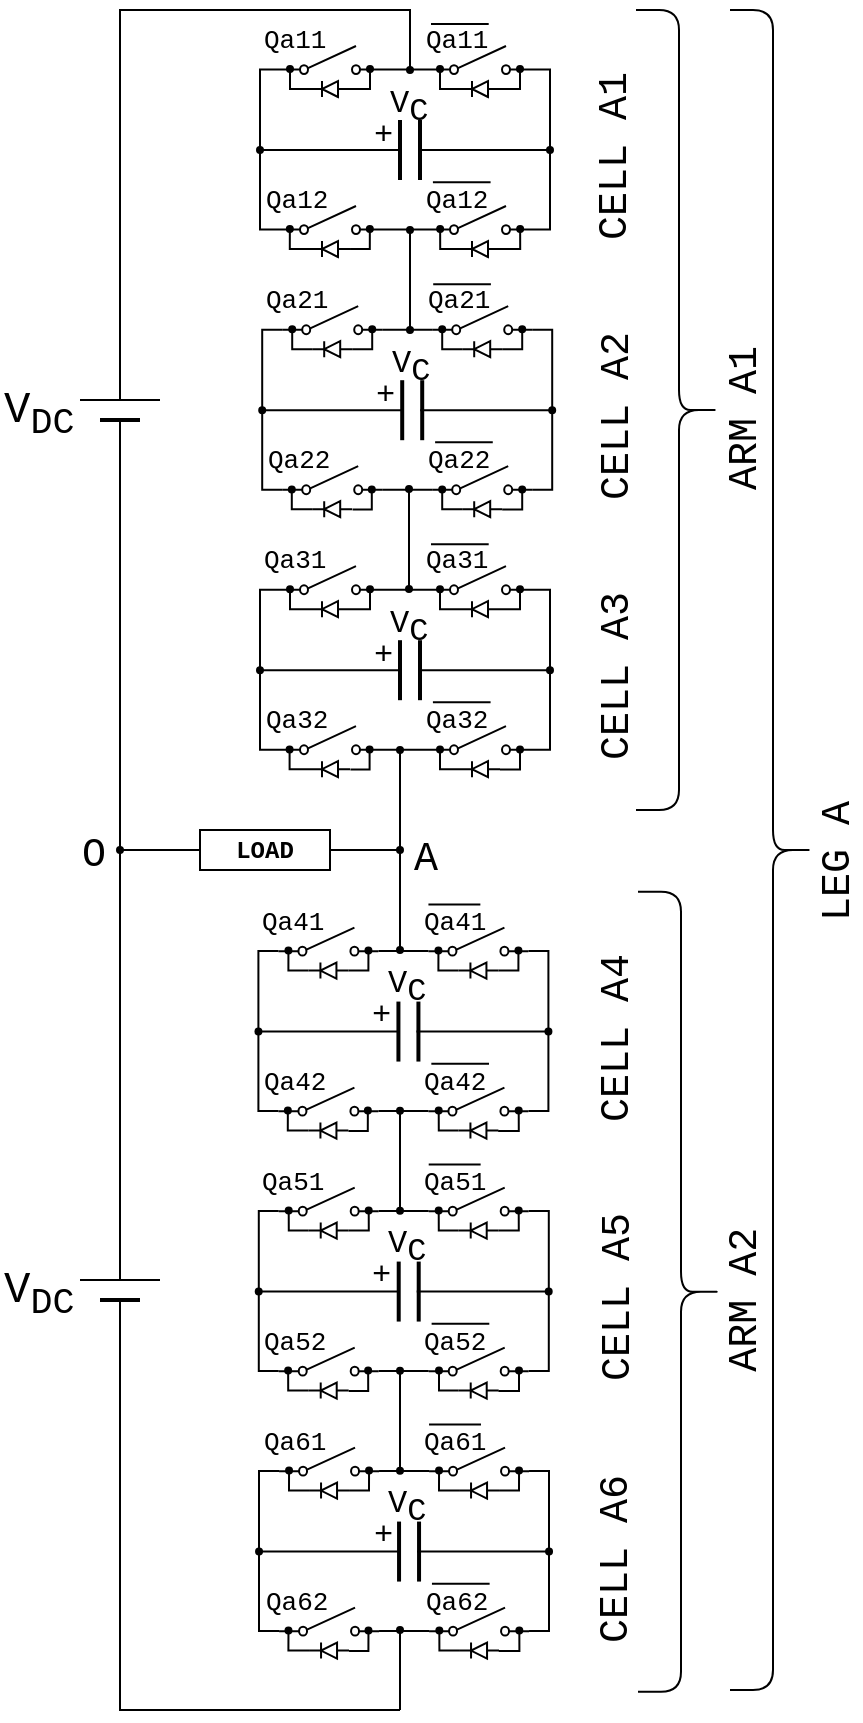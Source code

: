<mxfile version="10.8.2" type="github"><diagram id="iKL2AW00o69sMmrHjwR3" name="Page-1"><mxGraphModel dx="1640" dy="919" grid="1" gridSize="5" guides="1" tooltips="1" connect="1" arrows="1" fold="1" page="1" pageScale="1" pageWidth="827" pageHeight="1169" math="0" shadow="0"><root><mxCell id="0"/><mxCell id="1" parent="0"/><mxCell id="mSweiZAHsHK13-OoorXa-1" value="" style="endArrow=none;html=1;strokeWidth=1;" parent="1" edge="1"><mxGeometry width="50" height="50" relative="1" as="geometry"><mxPoint x="60" y="235" as="sourcePoint"/><mxPoint x="100" y="235" as="targetPoint"/></mxGeometry></mxCell><mxCell id="mSweiZAHsHK13-OoorXa-2" value="" style="endArrow=none;html=1;strokeWidth=2;" parent="1" edge="1"><mxGeometry width="50" height="50" relative="1" as="geometry"><mxPoint x="70" y="245" as="sourcePoint"/><mxPoint x="90" y="245" as="targetPoint"/></mxGeometry></mxCell><mxCell id="mSweiZAHsHK13-OoorXa-3" value="" style="endArrow=oval;html=1;strokeWidth=1;rounded=0;edgeStyle=orthogonalEdgeStyle;startArrow=none;startFill=0;endFill=1;endSize=3;" parent="1" edge="1"><mxGeometry width="50" height="50" relative="1" as="geometry"><mxPoint x="80" y="235" as="sourcePoint"/><mxPoint x="225" y="70" as="targetPoint"/><Array as="points"><mxPoint x="80" y="40"/><mxPoint x="225" y="40"/></Array></mxGeometry></mxCell><mxCell id="gMlWrB6JQao9kyZ73s_e-354" value="" style="endArrow=none;html=1;startArrow=oval;startFill=1;startSize=3;" parent="1" edge="1"><mxGeometry width="50" height="50" relative="1" as="geometry"><mxPoint x="220" y="850" as="sourcePoint"/><mxPoint x="220" y="890" as="targetPoint"/></mxGeometry></mxCell><mxCell id="gMlWrB6JQao9kyZ73s_e-360" value="" style="endArrow=none;html=1;strokeWidth=1;" parent="1" edge="1"><mxGeometry width="50" height="50" relative="1" as="geometry"><mxPoint x="60" y="675" as="sourcePoint"/><mxPoint x="100" y="675" as="targetPoint"/></mxGeometry></mxCell><mxCell id="gMlWrB6JQao9kyZ73s_e-361" value="" style="endArrow=none;html=1;strokeWidth=2;" parent="1" edge="1"><mxGeometry width="50" height="50" relative="1" as="geometry"><mxPoint x="70" y="685" as="sourcePoint"/><mxPoint x="90" y="685" as="targetPoint"/></mxGeometry></mxCell><mxCell id="gMlWrB6JQao9kyZ73s_e-362" value="" style="endArrow=none;html=1;strokeWidth=1;" parent="1" edge="1"><mxGeometry width="50" height="50" relative="1" as="geometry"><mxPoint x="80" y="675" as="sourcePoint"/><mxPoint x="80" y="245" as="targetPoint"/></mxGeometry></mxCell><mxCell id="gMlWrB6JQao9kyZ73s_e-363" value="" style="endArrow=none;html=1;strokeWidth=1;edgeStyle=orthogonalEdgeStyle;rounded=0;" parent="1" edge="1"><mxGeometry width="50" height="50" relative="1" as="geometry"><mxPoint x="220" y="890" as="sourcePoint"/><mxPoint x="80" y="685" as="targetPoint"/><Array as="points"><mxPoint x="220" y="890"/><mxPoint x="80" y="890"/></Array></mxGeometry></mxCell><mxCell id="gMlWrB6JQao9kyZ73s_e-369" value="&lt;b&gt;&lt;font face=&quot;Courier New&quot;&gt;LOAD&lt;/font&gt;&lt;/b&gt;" style="rounded=0;whiteSpace=wrap;html=1;verticalAlign=middle;align=center;" parent="1" vertex="1"><mxGeometry x="120" y="450" width="65" height="20" as="geometry"/></mxCell><mxCell id="gMlWrB6JQao9kyZ73s_e-370" value="" style="endArrow=none;html=1;strokeWidth=1;entryX=0;entryY=0.5;entryDx=0;entryDy=0;startArrow=oval;startFill=1;startSize=3;" parent="1" target="gMlWrB6JQao9kyZ73s_e-369" edge="1"><mxGeometry width="50" height="50" relative="1" as="geometry"><mxPoint x="80" y="460" as="sourcePoint"/><mxPoint x="165" y="445" as="targetPoint"/></mxGeometry></mxCell><mxCell id="gMlWrB6JQao9kyZ73s_e-371" value="" style="endArrow=none;html=1;strokeWidth=1;entryX=0;entryY=0.5;entryDx=0;entryDy=0;startArrow=oval;startFill=1;startSize=3;" parent="1" edge="1"><mxGeometry width="50" height="50" relative="1" as="geometry"><mxPoint x="220" y="460" as="sourcePoint"/><mxPoint x="185" y="460" as="targetPoint"/></mxGeometry></mxCell><mxCell id="gMlWrB6JQao9kyZ73s_e-372" value="&lt;font style=&quot;font-size: 22px&quot; face=&quot;Courier New&quot;&gt;V&lt;sub&gt;DC&lt;/sub&gt;&lt;/font&gt;" style="text;html=1;resizable=0;points=[];autosize=1;align=left;verticalAlign=top;spacingTop=-4;" parent="1" vertex="1"><mxGeometry x="20" y="225" width="50" height="25" as="geometry"/></mxCell><mxCell id="gMlWrB6JQao9kyZ73s_e-373" value="&lt;font style=&quot;font-size: 22px&quot; face=&quot;Courier New&quot;&gt;V&lt;sub&gt;DC&lt;/sub&gt;&lt;/font&gt;" style="text;html=1;resizable=0;points=[];autosize=1;align=left;verticalAlign=top;spacingTop=-4;" parent="1" vertex="1"><mxGeometry x="20" y="665" width="50" height="25" as="geometry"/></mxCell><mxCell id="gMlWrB6JQao9kyZ73s_e-374" value="&lt;font style=&quot;font-size: 20px&quot; face=&quot;Courier New&quot;&gt;CELL A1&lt;/font&gt;" style="text;html=1;resizable=0;points=[];autosize=1;align=left;verticalAlign=top;spacingTop=-4;direction=west;rotation=-90;" parent="1" vertex="1"><mxGeometry x="275" y="100" width="95" height="20" as="geometry"/></mxCell><mxCell id="gMlWrB6JQao9kyZ73s_e-375" value="&lt;font style=&quot;font-size: 20px&quot; face=&quot;Courier New&quot;&gt;CELL A2&lt;/font&gt;" style="text;html=1;resizable=0;points=[];autosize=1;align=left;verticalAlign=top;spacingTop=-4;direction=west;rotation=-90;" parent="1" vertex="1"><mxGeometry x="276" y="230" width="95" height="20" as="geometry"/></mxCell><mxCell id="gMlWrB6JQao9kyZ73s_e-376" value="&lt;font style=&quot;font-size: 20px&quot; face=&quot;Courier New&quot;&gt;CELL A3&lt;/font&gt;" style="text;html=1;resizable=0;points=[];autosize=1;align=left;verticalAlign=top;spacingTop=-4;direction=west;rotation=-90;" parent="1" vertex="1"><mxGeometry x="276" y="360" width="95" height="20" as="geometry"/></mxCell><mxCell id="gMlWrB6JQao9kyZ73s_e-377" value="&lt;font style=&quot;font-size: 20px&quot; face=&quot;Courier New&quot;&gt;A&lt;/font&gt;" style="text;html=1;resizable=0;points=[];autosize=1;align=left;verticalAlign=top;spacingTop=-4;" parent="1" vertex="1"><mxGeometry x="225" y="450" width="25" height="20" as="geometry"/></mxCell><mxCell id="gMlWrB6JQao9kyZ73s_e-378" value="&lt;font style=&quot;font-size: 20px&quot; face=&quot;Courier New&quot;&gt;O&lt;/font&gt;" style="text;html=1;resizable=0;points=[];autosize=1;align=left;verticalAlign=top;spacingTop=-4;" parent="1" vertex="1"><mxGeometry x="58.5" y="448" width="25" height="20" as="geometry"/></mxCell><mxCell id="gMlWrB6JQao9kyZ73s_e-379" value="&lt;font style=&quot;font-size: 20px&quot; face=&quot;Courier New&quot;&gt;CELL A4&lt;/font&gt;" style="text;html=1;resizable=0;points=[];autosize=1;align=left;verticalAlign=top;spacingTop=-4;direction=west;rotation=-90;" parent="1" vertex="1"><mxGeometry x="276" y="541" width="95" height="20" as="geometry"/></mxCell><mxCell id="gMlWrB6JQao9kyZ73s_e-380" value="&lt;font style=&quot;font-size: 20px&quot; face=&quot;Courier New&quot;&gt;CELL A5&lt;/font&gt;" style="text;html=1;resizable=0;points=[];autosize=1;align=left;verticalAlign=top;spacingTop=-4;direction=west;rotation=-90;" parent="1" vertex="1"><mxGeometry x="276.5" y="670" width="95" height="20" as="geometry"/></mxCell><mxCell id="gMlWrB6JQao9kyZ73s_e-381" value="&lt;font style=&quot;font-size: 20px&quot; face=&quot;Courier New&quot;&gt;CELL A6&lt;/font&gt;" style="text;html=1;resizable=0;points=[];autosize=1;align=left;verticalAlign=top;spacingTop=-4;direction=west;rotation=-90;" parent="1" vertex="1"><mxGeometry x="276" y="801.5" width="95" height="20" as="geometry"/></mxCell><mxCell id="gMlWrB6JQao9kyZ73s_e-382" value="&lt;font style=&quot;font-size: 13px;&quot; face=&quot;Courier New&quot;&gt;Qa11&lt;/font&gt;" style="text;html=1;resizable=0;points=[];autosize=1;align=left;verticalAlign=top;spacingTop=-4;fontSize=13;" parent="1" vertex="1"><mxGeometry x="150" y="44" width="50" height="25" as="geometry"/></mxCell><mxCell id="gMlWrB6JQao9kyZ73s_e-385" value="&lt;font style=&quot;font-size: 13px;&quot; face=&quot;Courier New&quot;&gt;Qa12&lt;/font&gt;" style="text;html=1;resizable=0;points=[];autosize=1;align=left;verticalAlign=top;spacingTop=-4;fontSize=13;" parent="1" vertex="1"><mxGeometry x="151" y="124" width="50" height="25" as="geometry"/></mxCell><mxCell id="gMlWrB6JQao9kyZ73s_e-386" value="&lt;font style=&quot;font-size: 13px;&quot; face=&quot;Courier New&quot;&gt;Qa12&lt;/font&gt;" style="text;html=1;resizable=0;points=[];autosize=1;align=left;verticalAlign=top;spacingTop=-4;fontSize=13;" parent="1" vertex="1"><mxGeometry x="231" y="124" width="50" height="25" as="geometry"/></mxCell><mxCell id="gMlWrB6JQao9kyZ73s_e-396" value="" style="endArrow=none;html=1;strokeWidth=1;fontSize=16;entryX=0.677;entryY=0.122;entryDx=0;entryDy=0;entryPerimeter=0;exitX=0.1;exitY=0.122;exitDx=0;exitDy=0;exitPerimeter=0;" parent="1" edge="1"><mxGeometry width="50" height="50" relative="1" as="geometry"><mxPoint x="236.453" y="126.07" as="sourcePoint"/><mxPoint x="265.291" y="126.07" as="targetPoint"/></mxGeometry></mxCell><mxCell id="gMlWrB6JQao9kyZ73s_e-475" value="&lt;font style=&quot;font-size: 16px;&quot; face=&quot;Courier New&quot;&gt;V&lt;sub style=&quot;font-size: 16px;&quot;&gt;C&lt;/sub&gt;&lt;/font&gt;" style="text;html=1;resizable=0;points=[];autosize=1;align=left;verticalAlign=top;spacingTop=-4;fontSize=16;" parent="1" vertex="1"><mxGeometry x="212.5" y="72.5" width="35" height="30" as="geometry"/></mxCell><mxCell id="gMlWrB6JQao9kyZ73s_e-478" value="+" style="text;html=1;resizable=0;points=[];autosize=1;align=left;verticalAlign=top;spacingTop=-4;fontSize=16;fontFamily=Courier New;" parent="1" vertex="1"><mxGeometry x="205" y="90.5" width="20" height="25" as="geometry"/></mxCell><mxCell id="cYpvPF9mMGufbuj8z-sn-11" value="" style="group" parent="1" vertex="1" connectable="0"><mxGeometry x="165" y="40" width="40" height="50" as="geometry"/></mxCell><mxCell id="cYpvPF9mMGufbuj8z-sn-12" value="" style="group" parent="cYpvPF9mMGufbuj8z-sn-11" vertex="1" connectable="0"><mxGeometry width="40" height="50" as="geometry"/></mxCell><mxCell id="cYpvPF9mMGufbuj8z-sn-7" value="" style="pointerEvents=1;verticalLabelPosition=bottom;shadow=0;dashed=0;align=center;fillColor=#ffffff;html=1;verticalAlign=top;strokeWidth=1;shape=mxgraph.electrical.electro-mechanical.simple_switch;direction=north;rotation=-90;flipV=1;flipH=1;" parent="cYpvPF9mMGufbuj8z-sn-12" vertex="1"><mxGeometry x="13" width="14" height="50" as="geometry"/></mxCell><mxCell id="cYpvPF9mMGufbuj8z-sn-8" style="edgeStyle=orthogonalEdgeStyle;rounded=0;orthogonalLoop=1;jettySize=auto;html=1;exitX=1;exitY=0.5;exitDx=0;exitDy=0;exitPerimeter=0;startSize=5;endArrow=oval;endFill=1;endSize=3;" parent="cYpvPF9mMGufbuj8z-sn-12" source="cYpvPF9mMGufbuj8z-sn-10" edge="1"><mxGeometry relative="1" as="geometry"><mxPoint y="29.5" as="targetPoint"/><Array as="points"><mxPoint y="39.5"/></Array></mxGeometry></mxCell><mxCell id="cYpvPF9mMGufbuj8z-sn-9" style="edgeStyle=orthogonalEdgeStyle;rounded=0;orthogonalLoop=1;jettySize=auto;html=1;startSize=5;endArrow=oval;endFill=1;endSize=3;exitX=0.004;exitY=0.47;exitDx=0;exitDy=0;exitPerimeter=0;" parent="cYpvPF9mMGufbuj8z-sn-12" edge="1"><mxGeometry relative="1" as="geometry"><mxPoint x="40" y="29.5" as="targetPoint"/><mxPoint x="30" y="39.5" as="sourcePoint"/><Array as="points"><mxPoint x="40" y="39.5"/></Array></mxGeometry></mxCell><mxCell id="cYpvPF9mMGufbuj8z-sn-10" value="" style="pointerEvents=1;fillColor=#000000;verticalLabelPosition=bottom;shadow=0;dashed=0;align=center;fillColor=#ffffff;html=1;verticalAlign=top;strokeWidth=1;shape=mxgraph.electrical.diodes.diode;direction=north;rotation=-90;" parent="cYpvPF9mMGufbuj8z-sn-12" vertex="1"><mxGeometry x="16" y="29.5" width="8" height="20" as="geometry"/></mxCell><mxCell id="cYpvPF9mMGufbuj8z-sn-13" value="" style="group" parent="1" vertex="1" connectable="0"><mxGeometry x="240" y="40" width="42.5" height="50" as="geometry"/></mxCell><mxCell id="cYpvPF9mMGufbuj8z-sn-14" value="" style="group" parent="cYpvPF9mMGufbuj8z-sn-13" vertex="1" connectable="0"><mxGeometry width="42.5" height="50" as="geometry"/></mxCell><mxCell id="cYpvPF9mMGufbuj8z-sn-15" value="" style="pointerEvents=1;verticalLabelPosition=bottom;shadow=0;dashed=0;align=center;fillColor=#ffffff;html=1;verticalAlign=top;strokeWidth=1;shape=mxgraph.electrical.electro-mechanical.simple_switch;direction=north;rotation=-90;flipV=1;flipH=1;" parent="cYpvPF9mMGufbuj8z-sn-14" vertex="1"><mxGeometry x="13" width="14" height="50" as="geometry"/></mxCell><mxCell id="cYpvPF9mMGufbuj8z-sn-16" style="edgeStyle=orthogonalEdgeStyle;rounded=0;orthogonalLoop=1;jettySize=auto;html=1;exitX=1;exitY=0.5;exitDx=0;exitDy=0;exitPerimeter=0;startSize=5;endArrow=oval;endFill=1;endSize=3;" parent="cYpvPF9mMGufbuj8z-sn-14" source="cYpvPF9mMGufbuj8z-sn-18" edge="1"><mxGeometry relative="1" as="geometry"><mxPoint y="29.5" as="targetPoint"/><Array as="points"><mxPoint y="39.5"/></Array></mxGeometry></mxCell><mxCell id="cYpvPF9mMGufbuj8z-sn-17" style="edgeStyle=orthogonalEdgeStyle;rounded=0;orthogonalLoop=1;jettySize=auto;html=1;startSize=5;endArrow=oval;endFill=1;endSize=3;exitX=0.004;exitY=0.47;exitDx=0;exitDy=0;exitPerimeter=0;" parent="cYpvPF9mMGufbuj8z-sn-14" edge="1"><mxGeometry relative="1" as="geometry"><mxPoint x="40" y="29.5" as="targetPoint"/><mxPoint x="30" y="39.5" as="sourcePoint"/><Array as="points"><mxPoint x="40" y="39.5"/></Array></mxGeometry></mxCell><mxCell id="cYpvPF9mMGufbuj8z-sn-18" value="" style="pointerEvents=1;fillColor=#000000;verticalLabelPosition=bottom;shadow=0;dashed=0;align=center;fillColor=#ffffff;html=1;verticalAlign=top;strokeWidth=1;shape=mxgraph.electrical.diodes.diode;direction=north;rotation=-90;" parent="cYpvPF9mMGufbuj8z-sn-14" vertex="1"><mxGeometry x="16" y="29.5" width="8" height="20" as="geometry"/></mxCell><mxCell id="gMlWrB6JQao9kyZ73s_e-383" value="&lt;font style=&quot;font-size: 13px;&quot; face=&quot;Courier New&quot;&gt;Qa11&lt;/font&gt;" style="text;html=1;resizable=0;points=[];autosize=1;align=left;verticalAlign=top;spacingTop=-4;fontSize=13;" parent="cYpvPF9mMGufbuj8z-sn-14" vertex="1"><mxGeometry x="-9.5" y="4" width="50" height="25" as="geometry"/></mxCell><mxCell id="gMlWrB6JQao9kyZ73s_e-384" value="" style="endArrow=none;html=1;strokeWidth=1;fontSize=16;entryX=0.677;entryY=0.122;entryDx=0;entryDy=0;entryPerimeter=0;exitX=0.1;exitY=0.122;exitDx=0;exitDy=0;exitPerimeter=0;" parent="cYpvPF9mMGufbuj8z-sn-14" source="gMlWrB6JQao9kyZ73s_e-383" target="gMlWrB6JQao9kyZ73s_e-383" edge="1"><mxGeometry width="50" height="50" relative="1" as="geometry"><mxPoint x="-2.43" y="3.047" as="sourcePoint"/><mxPoint x="23.337" y="3.047" as="targetPoint"/></mxGeometry></mxCell><mxCell id="cYpvPF9mMGufbuj8z-sn-1" value="" style="group;direction=west;rotation=-90;" parent="1" vertex="1" connectable="0"><mxGeometry x="210" y="105" width="30" height="10" as="geometry"/></mxCell><mxCell id="mSweiZAHsHK13-OoorXa-4" value="" style="endArrow=none;html=1;strokeWidth=2;" parent="cYpvPF9mMGufbuj8z-sn-1" edge="1"><mxGeometry width="50" height="50" relative="1" as="geometry"><mxPoint x="10" y="-10" as="sourcePoint"/><mxPoint x="10" y="20" as="targetPoint"/></mxGeometry></mxCell><mxCell id="mSweiZAHsHK13-OoorXa-5" value="" style="endArrow=none;html=1;strokeWidth=2;" parent="cYpvPF9mMGufbuj8z-sn-1" edge="1"><mxGeometry width="50" height="50" relative="1" as="geometry"><mxPoint x="20" y="-10" as="sourcePoint"/><mxPoint x="20" y="20" as="targetPoint"/></mxGeometry></mxCell><mxCell id="cYpvPF9mMGufbuj8z-sn-19" value="" style="pointerEvents=1;verticalLabelPosition=bottom;shadow=0;dashed=0;align=center;fillColor=#ffffff;html=1;verticalAlign=top;strokeWidth=1;shape=mxgraph.electrical.electro-mechanical.simple_switch;direction=north;rotation=-90;flipV=1;flipH=1;" parent="1" vertex="1"><mxGeometry x="178" y="120" width="14" height="50" as="geometry"/></mxCell><mxCell id="cYpvPF9mMGufbuj8z-sn-20" style="edgeStyle=orthogonalEdgeStyle;rounded=0;orthogonalLoop=1;jettySize=auto;html=1;exitX=1;exitY=0.5;exitDx=0;exitDy=0;exitPerimeter=0;startSize=5;endArrow=oval;endFill=1;endSize=3;" parent="1" source="cYpvPF9mMGufbuj8z-sn-22" edge="1"><mxGeometry relative="1" as="geometry"><mxPoint x="164.922" y="149.553" as="targetPoint"/><Array as="points"><mxPoint x="165" y="159.5"/></Array></mxGeometry></mxCell><mxCell id="cYpvPF9mMGufbuj8z-sn-21" style="edgeStyle=orthogonalEdgeStyle;rounded=0;orthogonalLoop=1;jettySize=auto;html=1;startSize=5;endArrow=oval;endFill=1;endSize=3;exitX=0.004;exitY=0.47;exitDx=0;exitDy=0;exitPerimeter=0;" parent="1" edge="1"><mxGeometry relative="1" as="geometry"><mxPoint x="204.922" y="149.553" as="targetPoint"/><mxPoint x="195.019" y="159.456" as="sourcePoint"/><Array as="points"><mxPoint x="205" y="159.5"/></Array></mxGeometry></mxCell><mxCell id="cYpvPF9mMGufbuj8z-sn-22" value="" style="pointerEvents=1;fillColor=#000000;verticalLabelPosition=bottom;shadow=0;dashed=0;align=center;fillColor=#ffffff;html=1;verticalAlign=top;strokeWidth=1;shape=mxgraph.electrical.diodes.diode;direction=north;rotation=-90;" parent="1" vertex="1"><mxGeometry x="181" y="149.5" width="8" height="20" as="geometry"/></mxCell><mxCell id="cYpvPF9mMGufbuj8z-sn-23" value="" style="pointerEvents=1;verticalLabelPosition=bottom;shadow=0;dashed=0;align=center;fillColor=#ffffff;html=1;verticalAlign=top;strokeWidth=1;shape=mxgraph.electrical.electro-mechanical.simple_switch;direction=north;rotation=-90;flipV=1;flipH=1;" parent="1" vertex="1"><mxGeometry x="253" y="120" width="14" height="50" as="geometry"/></mxCell><mxCell id="cYpvPF9mMGufbuj8z-sn-24" style="edgeStyle=orthogonalEdgeStyle;rounded=0;orthogonalLoop=1;jettySize=auto;html=1;exitX=1;exitY=0.5;exitDx=0;exitDy=0;exitPerimeter=0;startSize=5;endArrow=oval;endFill=1;endSize=3;" parent="1" source="cYpvPF9mMGufbuj8z-sn-26" edge="1"><mxGeometry relative="1" as="geometry"><mxPoint x="240.068" y="149.553" as="targetPoint"/><Array as="points"><mxPoint x="240" y="159.5"/></Array></mxGeometry></mxCell><mxCell id="cYpvPF9mMGufbuj8z-sn-25" style="edgeStyle=orthogonalEdgeStyle;rounded=0;orthogonalLoop=1;jettySize=auto;html=1;startSize=5;endArrow=oval;endFill=1;endSize=3;exitX=0.004;exitY=0.47;exitDx=0;exitDy=0;exitPerimeter=0;" parent="1" edge="1"><mxGeometry relative="1" as="geometry"><mxPoint x="280.068" y="149.553" as="targetPoint"/><mxPoint x="269.971" y="159.456" as="sourcePoint"/><Array as="points"><mxPoint x="280" y="159.5"/></Array></mxGeometry></mxCell><mxCell id="cYpvPF9mMGufbuj8z-sn-26" value="" style="pointerEvents=1;fillColor=#000000;verticalLabelPosition=bottom;shadow=0;dashed=0;align=center;fillColor=#ffffff;html=1;verticalAlign=top;strokeWidth=1;shape=mxgraph.electrical.diodes.diode;direction=north;rotation=-90;" parent="1" vertex="1"><mxGeometry x="256" y="149.5" width="8" height="20" as="geometry"/></mxCell><mxCell id="cYpvPF9mMGufbuj8z-sn-27" value="" style="endArrow=none;html=1;strokeWidth=1;fontFamily=Courier New;fontSize=16;exitX=1;exitY=0.84;exitDx=0;exitDy=0;exitPerimeter=0;entryX=0;entryY=0.84;entryDx=0;entryDy=0;entryPerimeter=0;" parent="1" source="cYpvPF9mMGufbuj8z-sn-7" target="cYpvPF9mMGufbuj8z-sn-15" edge="1"><mxGeometry width="50" height="50" relative="1" as="geometry"><mxPoint x="215" y="95" as="sourcePoint"/><mxPoint x="265" y="45" as="targetPoint"/></mxGeometry></mxCell><mxCell id="cYpvPF9mMGufbuj8z-sn-28" value="" style="endArrow=none;html=1;strokeWidth=1;fontFamily=Courier New;fontSize=16;entryX=0;entryY=0.84;entryDx=0;entryDy=0;entryPerimeter=0;exitX=0;exitY=0.84;exitDx=0;exitDy=0;exitPerimeter=0;edgeStyle=orthogonalEdgeStyle;rounded=0;" parent="1" source="cYpvPF9mMGufbuj8z-sn-19" target="cYpvPF9mMGufbuj8z-sn-7" edge="1"><mxGeometry width="50" height="50" relative="1" as="geometry"><mxPoint x="100" y="130" as="sourcePoint"/><mxPoint x="150" y="80" as="targetPoint"/></mxGeometry></mxCell><mxCell id="cYpvPF9mMGufbuj8z-sn-29" value="" style="endArrow=none;html=1;strokeWidth=1;fontFamily=Courier New;fontSize=16;entryX=1;entryY=0.84;entryDx=0;entryDy=0;entryPerimeter=0;exitX=1;exitY=0.84;exitDx=0;exitDy=0;exitPerimeter=0;edgeStyle=orthogonalEdgeStyle;rounded=0;" parent="1" source="cYpvPF9mMGufbuj8z-sn-15" target="cYpvPF9mMGufbuj8z-sn-23" edge="1"><mxGeometry width="50" height="50" relative="1" as="geometry"><mxPoint x="294.944" y="65.167" as="sourcePoint"/><mxPoint x="294.944" y="145.167" as="targetPoint"/></mxGeometry></mxCell><mxCell id="cYpvPF9mMGufbuj8z-sn-30" value="" style="endArrow=none;html=1;strokeWidth=1;fontFamily=Courier New;fontSize=16;startArrow=oval;startFill=1;startSize=3;" parent="1" edge="1"><mxGeometry width="50" height="50" relative="1" as="geometry"><mxPoint x="150" y="110" as="sourcePoint"/><mxPoint x="220" y="110" as="targetPoint"/></mxGeometry></mxCell><mxCell id="cYpvPF9mMGufbuj8z-sn-31" value="" style="endArrow=none;html=1;strokeWidth=1;fontFamily=Courier New;fontSize=16;startArrow=oval;startFill=1;startSize=3;" parent="1" edge="1"><mxGeometry width="50" height="50" relative="1" as="geometry"><mxPoint x="295" y="110" as="sourcePoint"/><mxPoint x="229" y="110" as="targetPoint"/></mxGeometry></mxCell><mxCell id="cYpvPF9mMGufbuj8z-sn-32" value="" style="endArrow=none;html=1;strokeWidth=1;fontFamily=Courier New;fontSize=16;entryX=0;entryY=0.84;entryDx=0;entryDy=0;entryPerimeter=0;exitX=1;exitY=0.84;exitDx=0;exitDy=0;exitPerimeter=0;" parent="1" source="cYpvPF9mMGufbuj8z-sn-19" target="cYpvPF9mMGufbuj8z-sn-23" edge="1"><mxGeometry width="50" height="50" relative="1" as="geometry"><mxPoint x="200" y="220" as="sourcePoint"/><mxPoint x="250" y="170" as="targetPoint"/></mxGeometry></mxCell><mxCell id="cYpvPF9mMGufbuj8z-sn-58" value="" style="endArrow=oval;html=1;strokeWidth=1;fontFamily=Courier New;fontSize=16;startArrow=oval;startFill=1;endFill=1;endSize=3;startSize=3;" parent="1" edge="1"><mxGeometry width="50" height="50" relative="1" as="geometry"><mxPoint x="225" y="200" as="sourcePoint"/><mxPoint x="225" y="150" as="targetPoint"/></mxGeometry></mxCell><mxCell id="cYpvPF9mMGufbuj8z-sn-209" value="" style="endArrow=oval;html=1;strokeWidth=1;fontFamily=Courier New;fontSize=16;startArrow=oval;startFill=1;endFill=1;endSize=3;startSize=3;" parent="1" edge="1"><mxGeometry width="50" height="50" relative="1" as="geometry"><mxPoint x="220" y="510" as="sourcePoint"/><mxPoint x="220" y="410" as="targetPoint"/></mxGeometry></mxCell><mxCell id="cYpvPF9mMGufbuj8z-sn-130" value="&lt;font style=&quot;font-size: 13px;&quot; face=&quot;Courier New&quot;&gt;Qa21&lt;/font&gt;" style="text;html=1;resizable=0;points=[];autosize=1;align=left;verticalAlign=top;spacingTop=-4;fontSize=13;" parent="1" vertex="1"><mxGeometry x="151.1" y="174.1" width="50" height="25" as="geometry"/></mxCell><mxCell id="cYpvPF9mMGufbuj8z-sn-131" value="&lt;font style=&quot;font-size: 13px;&quot; face=&quot;Courier New&quot;&gt;Qa22&lt;/font&gt;" style="text;html=1;resizable=0;points=[];autosize=1;align=left;verticalAlign=top;spacingTop=-4;fontSize=13;" parent="1" vertex="1"><mxGeometry x="152.1" y="254.1" width="50" height="25" as="geometry"/></mxCell><mxCell id="cYpvPF9mMGufbuj8z-sn-132" value="&lt;font style=&quot;font-size: 13px;&quot; face=&quot;Courier New&quot;&gt;Qa22&lt;/font&gt;" style="text;html=1;resizable=0;points=[];autosize=1;align=left;verticalAlign=top;spacingTop=-4;fontSize=13;" parent="1" vertex="1"><mxGeometry x="232.1" y="254.1" width="50" height="25" as="geometry"/></mxCell><mxCell id="cYpvPF9mMGufbuj8z-sn-133" value="" style="endArrow=none;html=1;strokeWidth=1;fontSize=16;entryX=0.677;entryY=0.122;entryDx=0;entryDy=0;entryPerimeter=0;exitX=0.1;exitY=0.122;exitDx=0;exitDy=0;exitPerimeter=0;" parent="1" edge="1"><mxGeometry width="50" height="50" relative="1" as="geometry"><mxPoint x="237.553" y="256.17" as="sourcePoint"/><mxPoint x="266.391" y="256.17" as="targetPoint"/></mxGeometry></mxCell><mxCell id="cYpvPF9mMGufbuj8z-sn-134" value="&lt;font style=&quot;font-size: 16px;&quot; face=&quot;Courier New&quot;&gt;V&lt;sub style=&quot;font-size: 16px;&quot;&gt;C&lt;/sub&gt;&lt;/font&gt;" style="text;html=1;resizable=0;points=[];autosize=1;align=left;verticalAlign=top;spacingTop=-4;fontSize=16;" parent="1" vertex="1"><mxGeometry x="213.6" y="202.6" width="35" height="30" as="geometry"/></mxCell><mxCell id="cYpvPF9mMGufbuj8z-sn-135" value="+" style="text;html=1;resizable=0;points=[];autosize=1;align=left;verticalAlign=top;spacingTop=-4;fontSize=16;fontFamily=Courier New;" parent="1" vertex="1"><mxGeometry x="206.1" y="220.6" width="20" height="25" as="geometry"/></mxCell><mxCell id="cYpvPF9mMGufbuj8z-sn-136" value="" style="group" parent="1" vertex="1" connectable="0"><mxGeometry x="166.1" y="170.1" width="40" height="50" as="geometry"/></mxCell><mxCell id="cYpvPF9mMGufbuj8z-sn-137" value="" style="group" parent="cYpvPF9mMGufbuj8z-sn-136" vertex="1" connectable="0"><mxGeometry width="40" height="50" as="geometry"/></mxCell><mxCell id="cYpvPF9mMGufbuj8z-sn-138" value="" style="pointerEvents=1;verticalLabelPosition=bottom;shadow=0;dashed=0;align=center;fillColor=#ffffff;html=1;verticalAlign=top;strokeWidth=1;shape=mxgraph.electrical.electro-mechanical.simple_switch;direction=north;rotation=-90;flipV=1;flipH=1;" parent="cYpvPF9mMGufbuj8z-sn-137" vertex="1"><mxGeometry x="13" width="14" height="50" as="geometry"/></mxCell><mxCell id="cYpvPF9mMGufbuj8z-sn-139" style="edgeStyle=orthogonalEdgeStyle;rounded=0;orthogonalLoop=1;jettySize=auto;html=1;exitX=1;exitY=0.5;exitDx=0;exitDy=0;exitPerimeter=0;startSize=5;endArrow=oval;endFill=1;endSize=3;" parent="cYpvPF9mMGufbuj8z-sn-137" source="cYpvPF9mMGufbuj8z-sn-141" edge="1"><mxGeometry relative="1" as="geometry"><mxPoint y="29.5" as="targetPoint"/><Array as="points"><mxPoint y="39.5"/></Array></mxGeometry></mxCell><mxCell id="cYpvPF9mMGufbuj8z-sn-140" style="edgeStyle=orthogonalEdgeStyle;rounded=0;orthogonalLoop=1;jettySize=auto;html=1;startSize=5;endArrow=oval;endFill=1;endSize=3;exitX=0.004;exitY=0.47;exitDx=0;exitDy=0;exitPerimeter=0;" parent="cYpvPF9mMGufbuj8z-sn-137" edge="1"><mxGeometry relative="1" as="geometry"><mxPoint x="40" y="29.5" as="targetPoint"/><mxPoint x="30" y="39.5" as="sourcePoint"/><Array as="points"><mxPoint x="40" y="39.5"/></Array></mxGeometry></mxCell><mxCell id="cYpvPF9mMGufbuj8z-sn-141" value="" style="pointerEvents=1;fillColor=#000000;verticalLabelPosition=bottom;shadow=0;dashed=0;align=center;fillColor=#ffffff;html=1;verticalAlign=top;strokeWidth=1;shape=mxgraph.electrical.diodes.diode;direction=north;rotation=-90;" parent="cYpvPF9mMGufbuj8z-sn-137" vertex="1"><mxGeometry x="16" y="29.5" width="8" height="20" as="geometry"/></mxCell><mxCell id="cYpvPF9mMGufbuj8z-sn-142" value="" style="group;fontSize=12;" parent="1" vertex="1" connectable="0"><mxGeometry x="241.1" y="170.1" width="42.5" height="50" as="geometry"/></mxCell><mxCell id="cYpvPF9mMGufbuj8z-sn-143" value="" style="group" parent="cYpvPF9mMGufbuj8z-sn-142" vertex="1" connectable="0"><mxGeometry width="42.5" height="50" as="geometry"/></mxCell><mxCell id="cYpvPF9mMGufbuj8z-sn-144" value="" style="pointerEvents=1;verticalLabelPosition=bottom;shadow=0;dashed=0;align=center;fillColor=#ffffff;html=1;verticalAlign=top;strokeWidth=1;shape=mxgraph.electrical.electro-mechanical.simple_switch;direction=north;rotation=-90;flipV=1;flipH=1;" parent="cYpvPF9mMGufbuj8z-sn-143" vertex="1"><mxGeometry x="13" width="14" height="50" as="geometry"/></mxCell><mxCell id="cYpvPF9mMGufbuj8z-sn-145" style="edgeStyle=orthogonalEdgeStyle;rounded=0;orthogonalLoop=1;jettySize=auto;html=1;exitX=1;exitY=0.5;exitDx=0;exitDy=0;exitPerimeter=0;startSize=5;endArrow=oval;endFill=1;endSize=3;" parent="cYpvPF9mMGufbuj8z-sn-143" source="cYpvPF9mMGufbuj8z-sn-147" edge="1"><mxGeometry relative="1" as="geometry"><mxPoint y="29.5" as="targetPoint"/><Array as="points"><mxPoint y="39.5"/></Array></mxGeometry></mxCell><mxCell id="cYpvPF9mMGufbuj8z-sn-146" style="edgeStyle=orthogonalEdgeStyle;rounded=0;orthogonalLoop=1;jettySize=auto;html=1;startSize=5;endArrow=oval;endFill=1;endSize=3;exitX=0.004;exitY=0.47;exitDx=0;exitDy=0;exitPerimeter=0;" parent="cYpvPF9mMGufbuj8z-sn-143" edge="1"><mxGeometry relative="1" as="geometry"><mxPoint x="40" y="29.5" as="targetPoint"/><mxPoint x="30" y="39.5" as="sourcePoint"/><Array as="points"><mxPoint x="40" y="39.5"/></Array></mxGeometry></mxCell><mxCell id="cYpvPF9mMGufbuj8z-sn-147" value="" style="pointerEvents=1;fillColor=#000000;verticalLabelPosition=bottom;shadow=0;dashed=0;align=center;fillColor=#ffffff;html=1;verticalAlign=top;strokeWidth=1;shape=mxgraph.electrical.diodes.diode;direction=north;rotation=-90;" parent="cYpvPF9mMGufbuj8z-sn-143" vertex="1"><mxGeometry x="16" y="29.5" width="8" height="20" as="geometry"/></mxCell><mxCell id="cYpvPF9mMGufbuj8z-sn-148" value="&lt;font style=&quot;font-size: 13px;&quot; face=&quot;Courier New&quot;&gt;Qa21&lt;/font&gt;" style="text;html=1;resizable=0;points=[];autosize=1;align=left;verticalAlign=top;spacingTop=-4;fontSize=13;" parent="cYpvPF9mMGufbuj8z-sn-143" vertex="1"><mxGeometry x="-9.5" y="4" width="50" height="25" as="geometry"/></mxCell><mxCell id="cYpvPF9mMGufbuj8z-sn-149" value="" style="endArrow=none;html=1;strokeWidth=1;fontSize=16;entryX=0.677;entryY=0.122;entryDx=0;entryDy=0;entryPerimeter=0;exitX=0.1;exitY=0.122;exitDx=0;exitDy=0;exitPerimeter=0;" parent="cYpvPF9mMGufbuj8z-sn-143" source="cYpvPF9mMGufbuj8z-sn-148" target="cYpvPF9mMGufbuj8z-sn-148" edge="1"><mxGeometry width="50" height="50" relative="1" as="geometry"><mxPoint x="-2.43" y="3.047" as="sourcePoint"/><mxPoint x="23.337" y="3.047" as="targetPoint"/></mxGeometry></mxCell><mxCell id="cYpvPF9mMGufbuj8z-sn-150" value="" style="group;direction=west;rotation=-90;" parent="1" vertex="1" connectable="0"><mxGeometry x="211.1" y="235.1" width="30" height="10" as="geometry"/></mxCell><mxCell id="cYpvPF9mMGufbuj8z-sn-151" value="" style="endArrow=none;html=1;strokeWidth=2;" parent="cYpvPF9mMGufbuj8z-sn-150" edge="1"><mxGeometry width="50" height="50" relative="1" as="geometry"><mxPoint x="10" y="-10" as="sourcePoint"/><mxPoint x="10" y="20" as="targetPoint"/></mxGeometry></mxCell><mxCell id="cYpvPF9mMGufbuj8z-sn-152" value="" style="endArrow=none;html=1;strokeWidth=2;" parent="cYpvPF9mMGufbuj8z-sn-150" edge="1"><mxGeometry width="50" height="50" relative="1" as="geometry"><mxPoint x="20" y="-10" as="sourcePoint"/><mxPoint x="20" y="20" as="targetPoint"/></mxGeometry></mxCell><mxCell id="cYpvPF9mMGufbuj8z-sn-153" value="" style="pointerEvents=1;verticalLabelPosition=bottom;shadow=0;dashed=0;align=center;fillColor=#ffffff;html=1;verticalAlign=top;strokeWidth=1;shape=mxgraph.electrical.electro-mechanical.simple_switch;direction=north;rotation=-90;flipV=1;flipH=1;" parent="1" vertex="1"><mxGeometry x="179.1" y="250.1" width="14" height="50" as="geometry"/></mxCell><mxCell id="cYpvPF9mMGufbuj8z-sn-154" style="edgeStyle=orthogonalEdgeStyle;rounded=0;orthogonalLoop=1;jettySize=auto;html=1;exitX=1;exitY=0.5;exitDx=0;exitDy=0;exitPerimeter=0;startSize=5;endArrow=oval;endFill=1;endSize=3;" parent="1" source="cYpvPF9mMGufbuj8z-sn-156" edge="1"><mxGeometry relative="1" as="geometry"><mxPoint x="165.9" y="279.7" as="targetPoint"/><Array as="points"><mxPoint x="166.1" y="289.6"/></Array></mxGeometry></mxCell><mxCell id="cYpvPF9mMGufbuj8z-sn-155" style="edgeStyle=orthogonalEdgeStyle;rounded=0;orthogonalLoop=1;jettySize=auto;html=1;startSize=5;endArrow=oval;endFill=1;endSize=3;exitX=0.004;exitY=0.47;exitDx=0;exitDy=0;exitPerimeter=0;" parent="1" edge="1"><mxGeometry relative="1" as="geometry"><mxPoint x="205.9" y="279.7" as="targetPoint"/><mxPoint x="196.3" y="289.7" as="sourcePoint"/><Array as="points"><mxPoint x="206.1" y="289.6"/></Array></mxGeometry></mxCell><mxCell id="cYpvPF9mMGufbuj8z-sn-156" value="" style="pointerEvents=1;fillColor=#000000;verticalLabelPosition=bottom;shadow=0;dashed=0;align=center;fillColor=#ffffff;html=1;verticalAlign=top;strokeWidth=1;shape=mxgraph.electrical.diodes.diode;direction=north;rotation=-90;" parent="1" vertex="1"><mxGeometry x="182.1" y="279.6" width="8" height="20" as="geometry"/></mxCell><mxCell id="cYpvPF9mMGufbuj8z-sn-157" value="" style="pointerEvents=1;verticalLabelPosition=bottom;shadow=0;dashed=0;align=center;fillColor=#ffffff;html=1;verticalAlign=top;strokeWidth=1;shape=mxgraph.electrical.electro-mechanical.simple_switch;direction=north;rotation=-90;flipV=1;flipH=1;" parent="1" vertex="1"><mxGeometry x="254.1" y="250.1" width="14" height="50" as="geometry"/></mxCell><mxCell id="cYpvPF9mMGufbuj8z-sn-158" style="edgeStyle=orthogonalEdgeStyle;rounded=0;orthogonalLoop=1;jettySize=auto;html=1;exitX=1;exitY=0.5;exitDx=0;exitDy=0;exitPerimeter=0;startSize=5;endArrow=oval;endFill=1;endSize=3;" parent="1" source="cYpvPF9mMGufbuj8z-sn-160" edge="1"><mxGeometry relative="1" as="geometry"><mxPoint x="241.1" y="279.7" as="targetPoint"/><Array as="points"><mxPoint x="241.1" y="289.6"/></Array></mxGeometry></mxCell><mxCell id="cYpvPF9mMGufbuj8z-sn-159" style="edgeStyle=orthogonalEdgeStyle;rounded=0;orthogonalLoop=1;jettySize=auto;html=1;startSize=5;endArrow=oval;endFill=1;endSize=3;exitX=0.004;exitY=0.47;exitDx=0;exitDy=0;exitPerimeter=0;" parent="1" edge="1"><mxGeometry relative="1" as="geometry"><mxPoint x="281.1" y="279.7" as="targetPoint"/><mxPoint x="271.1" y="289.7" as="sourcePoint"/><Array as="points"><mxPoint x="281.1" y="289.6"/></Array></mxGeometry></mxCell><mxCell id="cYpvPF9mMGufbuj8z-sn-160" value="" style="pointerEvents=1;fillColor=#000000;verticalLabelPosition=bottom;shadow=0;dashed=0;align=center;fillColor=#ffffff;html=1;verticalAlign=top;strokeWidth=1;shape=mxgraph.electrical.diodes.diode;direction=north;rotation=-90;" parent="1" vertex="1"><mxGeometry x="257.1" y="279.6" width="8" height="20" as="geometry"/></mxCell><mxCell id="cYpvPF9mMGufbuj8z-sn-161" value="" style="endArrow=none;html=1;strokeWidth=1;fontFamily=Courier New;fontSize=16;exitX=1;exitY=0.84;exitDx=0;exitDy=0;exitPerimeter=0;entryX=0;entryY=0.84;entryDx=0;entryDy=0;entryPerimeter=0;" parent="1" source="cYpvPF9mMGufbuj8z-sn-138" target="cYpvPF9mMGufbuj8z-sn-144" edge="1"><mxGeometry width="50" height="50" relative="1" as="geometry"><mxPoint x="216.1" y="225.1" as="sourcePoint"/><mxPoint x="266.1" y="175.1" as="targetPoint"/></mxGeometry></mxCell><mxCell id="cYpvPF9mMGufbuj8z-sn-162" value="" style="endArrow=none;html=1;strokeWidth=1;fontFamily=Courier New;fontSize=16;entryX=0;entryY=0.84;entryDx=0;entryDy=0;entryPerimeter=0;exitX=0;exitY=0.84;exitDx=0;exitDy=0;exitPerimeter=0;edgeStyle=orthogonalEdgeStyle;rounded=0;" parent="1" source="cYpvPF9mMGufbuj8z-sn-153" target="cYpvPF9mMGufbuj8z-sn-138" edge="1"><mxGeometry width="50" height="50" relative="1" as="geometry"><mxPoint x="101.1" y="260.1" as="sourcePoint"/><mxPoint x="151.1" y="210.1" as="targetPoint"/></mxGeometry></mxCell><mxCell id="cYpvPF9mMGufbuj8z-sn-163" value="" style="endArrow=none;html=1;strokeWidth=1;fontFamily=Courier New;fontSize=16;entryX=1;entryY=0.84;entryDx=0;entryDy=0;entryPerimeter=0;exitX=1;exitY=0.84;exitDx=0;exitDy=0;exitPerimeter=0;edgeStyle=orthogonalEdgeStyle;rounded=0;" parent="1" source="cYpvPF9mMGufbuj8z-sn-144" target="cYpvPF9mMGufbuj8z-sn-157" edge="1"><mxGeometry width="50" height="50" relative="1" as="geometry"><mxPoint x="296.044" y="195.267" as="sourcePoint"/><mxPoint x="296.044" y="275.267" as="targetPoint"/></mxGeometry></mxCell><mxCell id="cYpvPF9mMGufbuj8z-sn-164" value="" style="endArrow=none;html=1;strokeWidth=1;fontFamily=Courier New;fontSize=16;startArrow=oval;startFill=1;startSize=3;" parent="1" edge="1"><mxGeometry width="50" height="50" relative="1" as="geometry"><mxPoint x="151.1" y="240.1" as="sourcePoint"/><mxPoint x="221.1" y="240.1" as="targetPoint"/></mxGeometry></mxCell><mxCell id="cYpvPF9mMGufbuj8z-sn-165" value="" style="endArrow=none;html=1;strokeWidth=1;fontFamily=Courier New;fontSize=16;startArrow=oval;startFill=1;startSize=3;" parent="1" edge="1"><mxGeometry width="50" height="50" relative="1" as="geometry"><mxPoint x="296.1" y="240.1" as="sourcePoint"/><mxPoint x="230.1" y="240.1" as="targetPoint"/></mxGeometry></mxCell><mxCell id="cYpvPF9mMGufbuj8z-sn-166" value="" style="endArrow=none;html=1;strokeWidth=1;fontFamily=Courier New;fontSize=16;entryX=0;entryY=0.84;entryDx=0;entryDy=0;entryPerimeter=0;exitX=1;exitY=0.84;exitDx=0;exitDy=0;exitPerimeter=0;" parent="1" source="cYpvPF9mMGufbuj8z-sn-153" target="cYpvPF9mMGufbuj8z-sn-157" edge="1"><mxGeometry width="50" height="50" relative="1" as="geometry"><mxPoint x="201.1" y="350.1" as="sourcePoint"/><mxPoint x="251.1" y="300.1" as="targetPoint"/></mxGeometry></mxCell><mxCell id="cYpvPF9mMGufbuj8z-sn-207" value="" style="endArrow=oval;html=1;strokeWidth=1;fontFamily=Courier New;fontSize=16;startArrow=oval;startFill=1;endFill=1;endSize=3;startSize=3;" parent="1" edge="1"><mxGeometry width="50" height="50" relative="1" as="geometry"><mxPoint x="224.5" y="329.5" as="sourcePoint"/><mxPoint x="224.5" y="279.5" as="targetPoint"/></mxGeometry></mxCell><mxCell id="cYpvPF9mMGufbuj8z-sn-91" value="&lt;font style=&quot;font-size: 13px;&quot; face=&quot;Courier New&quot;&gt;Qa31&lt;/font&gt;" style="text;html=1;resizable=0;points=[];autosize=1;align=left;verticalAlign=top;spacingTop=-4;fontSize=13;" parent="1" vertex="1"><mxGeometry x="150" y="304.1" width="50" height="25" as="geometry"/></mxCell><mxCell id="cYpvPF9mMGufbuj8z-sn-92" value="&lt;font style=&quot;font-size: 13px;&quot; face=&quot;Courier New&quot;&gt;Qa32&lt;/font&gt;" style="text;html=1;resizable=0;points=[];autosize=1;align=left;verticalAlign=top;spacingTop=-4;fontSize=13;" parent="1" vertex="1"><mxGeometry x="151" y="384.1" width="50" height="25" as="geometry"/></mxCell><mxCell id="cYpvPF9mMGufbuj8z-sn-93" value="&lt;font style=&quot;font-size: 13px;&quot; face=&quot;Courier New&quot;&gt;Qa32&lt;/font&gt;" style="text;html=1;resizable=0;points=[];autosize=1;align=left;verticalAlign=top;spacingTop=-4;fontSize=13;" parent="1" vertex="1"><mxGeometry x="231" y="384.1" width="50" height="25" as="geometry"/></mxCell><mxCell id="cYpvPF9mMGufbuj8z-sn-94" value="" style="endArrow=none;html=1;strokeWidth=1;fontSize=16;entryX=0.677;entryY=0.122;entryDx=0;entryDy=0;entryPerimeter=0;exitX=0.1;exitY=0.122;exitDx=0;exitDy=0;exitPerimeter=0;" parent="1" edge="1"><mxGeometry width="50" height="50" relative="1" as="geometry"><mxPoint x="236.453" y="386.17" as="sourcePoint"/><mxPoint x="265.291" y="386.17" as="targetPoint"/></mxGeometry></mxCell><mxCell id="cYpvPF9mMGufbuj8z-sn-95" value="&lt;font style=&quot;font-size: 16px;&quot; face=&quot;Courier New&quot;&gt;V&lt;sub style=&quot;font-size: 16px;&quot;&gt;C&lt;/sub&gt;&lt;/font&gt;" style="text;html=1;resizable=0;points=[];autosize=1;align=left;verticalAlign=top;spacingTop=-4;fontSize=16;" parent="1" vertex="1"><mxGeometry x="212.5" y="332.6" width="35" height="30" as="geometry"/></mxCell><mxCell id="cYpvPF9mMGufbuj8z-sn-96" value="+" style="text;html=1;resizable=0;points=[];autosize=1;align=left;verticalAlign=top;spacingTop=-4;fontSize=16;fontFamily=Courier New;" parent="1" vertex="1"><mxGeometry x="205" y="350.6" width="20" height="25" as="geometry"/></mxCell><mxCell id="cYpvPF9mMGufbuj8z-sn-97" value="" style="group" parent="1" vertex="1" connectable="0"><mxGeometry x="165" y="300.1" width="40" height="50" as="geometry"/></mxCell><mxCell id="cYpvPF9mMGufbuj8z-sn-98" value="" style="group" parent="cYpvPF9mMGufbuj8z-sn-97" vertex="1" connectable="0"><mxGeometry width="40" height="50" as="geometry"/></mxCell><mxCell id="cYpvPF9mMGufbuj8z-sn-99" value="" style="pointerEvents=1;verticalLabelPosition=bottom;shadow=0;dashed=0;align=center;fillColor=#ffffff;html=1;verticalAlign=top;strokeWidth=1;shape=mxgraph.electrical.electro-mechanical.simple_switch;direction=north;rotation=-90;flipV=1;flipH=1;" parent="cYpvPF9mMGufbuj8z-sn-98" vertex="1"><mxGeometry x="13" width="14" height="50" as="geometry"/></mxCell><mxCell id="cYpvPF9mMGufbuj8z-sn-100" style="edgeStyle=orthogonalEdgeStyle;rounded=0;orthogonalLoop=1;jettySize=auto;html=1;exitX=1;exitY=0.5;exitDx=0;exitDy=0;exitPerimeter=0;startSize=5;endArrow=oval;endFill=1;endSize=3;" parent="cYpvPF9mMGufbuj8z-sn-98" source="cYpvPF9mMGufbuj8z-sn-102" edge="1"><mxGeometry relative="1" as="geometry"><mxPoint y="29.5" as="targetPoint"/><Array as="points"><mxPoint y="39.5"/></Array></mxGeometry></mxCell><mxCell id="cYpvPF9mMGufbuj8z-sn-101" style="edgeStyle=orthogonalEdgeStyle;rounded=0;orthogonalLoop=1;jettySize=auto;html=1;startSize=5;endArrow=oval;endFill=1;endSize=3;exitX=0.004;exitY=0.47;exitDx=0;exitDy=0;exitPerimeter=0;" parent="cYpvPF9mMGufbuj8z-sn-98" edge="1"><mxGeometry relative="1" as="geometry"><mxPoint x="40" y="29.5" as="targetPoint"/><mxPoint x="30" y="39.5" as="sourcePoint"/><Array as="points"><mxPoint x="40" y="39.5"/></Array></mxGeometry></mxCell><mxCell id="cYpvPF9mMGufbuj8z-sn-102" value="" style="pointerEvents=1;fillColor=#000000;verticalLabelPosition=bottom;shadow=0;dashed=0;align=center;fillColor=#ffffff;html=1;verticalAlign=top;strokeWidth=1;shape=mxgraph.electrical.diodes.diode;direction=north;rotation=-90;" parent="cYpvPF9mMGufbuj8z-sn-98" vertex="1"><mxGeometry x="16" y="29.5" width="8" height="20" as="geometry"/></mxCell><mxCell id="cYpvPF9mMGufbuj8z-sn-103" value="" style="group" parent="1" vertex="1" connectable="0"><mxGeometry x="240" y="300.1" width="42.5" height="50" as="geometry"/></mxCell><mxCell id="cYpvPF9mMGufbuj8z-sn-104" value="" style="group" parent="cYpvPF9mMGufbuj8z-sn-103" vertex="1" connectable="0"><mxGeometry width="42.5" height="50" as="geometry"/></mxCell><mxCell id="cYpvPF9mMGufbuj8z-sn-105" value="" style="pointerEvents=1;verticalLabelPosition=bottom;shadow=0;dashed=0;align=center;fillColor=#ffffff;html=1;verticalAlign=top;strokeWidth=1;shape=mxgraph.electrical.electro-mechanical.simple_switch;direction=north;rotation=-90;flipV=1;flipH=1;" parent="cYpvPF9mMGufbuj8z-sn-104" vertex="1"><mxGeometry x="13" width="14" height="50" as="geometry"/></mxCell><mxCell id="cYpvPF9mMGufbuj8z-sn-106" style="edgeStyle=orthogonalEdgeStyle;rounded=0;orthogonalLoop=1;jettySize=auto;html=1;exitX=1;exitY=0.5;exitDx=0;exitDy=0;exitPerimeter=0;startSize=5;endArrow=oval;endFill=1;endSize=3;" parent="cYpvPF9mMGufbuj8z-sn-104" source="cYpvPF9mMGufbuj8z-sn-108" edge="1"><mxGeometry relative="1" as="geometry"><mxPoint y="29.5" as="targetPoint"/><Array as="points"><mxPoint y="39.5"/></Array></mxGeometry></mxCell><mxCell id="cYpvPF9mMGufbuj8z-sn-107" style="edgeStyle=orthogonalEdgeStyle;rounded=0;orthogonalLoop=1;jettySize=auto;html=1;startSize=5;endArrow=oval;endFill=1;endSize=3;exitX=0.004;exitY=0.47;exitDx=0;exitDy=0;exitPerimeter=0;" parent="cYpvPF9mMGufbuj8z-sn-104" edge="1"><mxGeometry relative="1" as="geometry"><mxPoint x="40" y="29.5" as="targetPoint"/><mxPoint x="30" y="39.5" as="sourcePoint"/><Array as="points"><mxPoint x="40" y="39.5"/></Array></mxGeometry></mxCell><mxCell id="cYpvPF9mMGufbuj8z-sn-108" value="" style="pointerEvents=1;fillColor=#000000;verticalLabelPosition=bottom;shadow=0;dashed=0;align=center;fillColor=#ffffff;html=1;verticalAlign=top;strokeWidth=1;shape=mxgraph.electrical.diodes.diode;direction=north;rotation=-90;" parent="cYpvPF9mMGufbuj8z-sn-104" vertex="1"><mxGeometry x="16" y="29.5" width="8" height="20" as="geometry"/></mxCell><mxCell id="cYpvPF9mMGufbuj8z-sn-109" value="&lt;font style=&quot;font-size: 13px;&quot; face=&quot;Courier New&quot;&gt;Qa31&lt;/font&gt;" style="text;html=1;resizable=0;points=[];autosize=1;align=left;verticalAlign=top;spacingTop=-4;fontSize=13;" parent="cYpvPF9mMGufbuj8z-sn-104" vertex="1"><mxGeometry x="-9.5" y="4" width="50" height="25" as="geometry"/></mxCell><mxCell id="cYpvPF9mMGufbuj8z-sn-110" value="" style="endArrow=none;html=1;strokeWidth=1;fontSize=16;entryX=0.677;entryY=0.122;entryDx=0;entryDy=0;entryPerimeter=0;exitX=0.1;exitY=0.122;exitDx=0;exitDy=0;exitPerimeter=0;" parent="cYpvPF9mMGufbuj8z-sn-104" source="cYpvPF9mMGufbuj8z-sn-109" target="cYpvPF9mMGufbuj8z-sn-109" edge="1"><mxGeometry width="50" height="50" relative="1" as="geometry"><mxPoint x="-2.43" y="3.047" as="sourcePoint"/><mxPoint x="23.337" y="3.047" as="targetPoint"/></mxGeometry></mxCell><mxCell id="cYpvPF9mMGufbuj8z-sn-111" value="" style="group;direction=west;rotation=-90;" parent="1" vertex="1" connectable="0"><mxGeometry x="210" y="365.1" width="30" height="10" as="geometry"/></mxCell><mxCell id="cYpvPF9mMGufbuj8z-sn-112" value="" style="endArrow=none;html=1;strokeWidth=2;" parent="cYpvPF9mMGufbuj8z-sn-111" edge="1"><mxGeometry width="50" height="50" relative="1" as="geometry"><mxPoint x="10" y="-10" as="sourcePoint"/><mxPoint x="10" y="20" as="targetPoint"/></mxGeometry></mxCell><mxCell id="cYpvPF9mMGufbuj8z-sn-113" value="" style="endArrow=none;html=1;strokeWidth=2;" parent="cYpvPF9mMGufbuj8z-sn-111" edge="1"><mxGeometry width="50" height="50" relative="1" as="geometry"><mxPoint x="20" y="-10" as="sourcePoint"/><mxPoint x="20" y="20" as="targetPoint"/></mxGeometry></mxCell><mxCell id="cYpvPF9mMGufbuj8z-sn-114" value="" style="pointerEvents=1;verticalLabelPosition=bottom;shadow=0;dashed=0;align=center;fillColor=#ffffff;html=1;verticalAlign=top;strokeWidth=1;shape=mxgraph.electrical.electro-mechanical.simple_switch;direction=north;rotation=-90;flipV=1;flipH=1;" parent="1" vertex="1"><mxGeometry x="178" y="380.1" width="14" height="50" as="geometry"/></mxCell><mxCell id="cYpvPF9mMGufbuj8z-sn-115" style="edgeStyle=orthogonalEdgeStyle;rounded=0;orthogonalLoop=1;jettySize=auto;html=1;exitX=1;exitY=0.5;exitDx=0;exitDy=0;exitPerimeter=0;startSize=5;endArrow=oval;endFill=1;endSize=3;" parent="1" source="cYpvPF9mMGufbuj8z-sn-117" edge="1"><mxGeometry relative="1" as="geometry"><mxPoint x="164.8" y="409.7" as="targetPoint"/><Array as="points"><mxPoint x="165" y="419.6"/></Array></mxGeometry></mxCell><mxCell id="cYpvPF9mMGufbuj8z-sn-116" style="edgeStyle=orthogonalEdgeStyle;rounded=0;orthogonalLoop=1;jettySize=auto;html=1;startSize=5;endArrow=oval;endFill=1;endSize=3;exitX=0.004;exitY=0.47;exitDx=0;exitDy=0;exitPerimeter=0;" parent="1" edge="1"><mxGeometry relative="1" as="geometry"><mxPoint x="204.8" y="409.7" as="targetPoint"/><mxPoint x="195.2" y="419.7" as="sourcePoint"/><Array as="points"><mxPoint x="205" y="419.6"/></Array></mxGeometry></mxCell><mxCell id="cYpvPF9mMGufbuj8z-sn-117" value="" style="pointerEvents=1;fillColor=#000000;verticalLabelPosition=bottom;shadow=0;dashed=0;align=center;fillColor=#ffffff;html=1;verticalAlign=top;strokeWidth=1;shape=mxgraph.electrical.diodes.diode;direction=north;rotation=-90;" parent="1" vertex="1"><mxGeometry x="181" y="409.6" width="8" height="20" as="geometry"/></mxCell><mxCell id="cYpvPF9mMGufbuj8z-sn-118" value="" style="pointerEvents=1;verticalLabelPosition=bottom;shadow=0;dashed=0;align=center;fillColor=#ffffff;html=1;verticalAlign=top;strokeWidth=1;shape=mxgraph.electrical.electro-mechanical.simple_switch;direction=north;rotation=-90;flipV=1;flipH=1;" parent="1" vertex="1"><mxGeometry x="253" y="380.1" width="14" height="50" as="geometry"/></mxCell><mxCell id="cYpvPF9mMGufbuj8z-sn-119" style="edgeStyle=orthogonalEdgeStyle;rounded=0;orthogonalLoop=1;jettySize=auto;html=1;exitX=1;exitY=0.5;exitDx=0;exitDy=0;exitPerimeter=0;startSize=5;endArrow=oval;endFill=1;endSize=3;" parent="1" source="cYpvPF9mMGufbuj8z-sn-121" edge="1"><mxGeometry relative="1" as="geometry"><mxPoint x="240" y="409.7" as="targetPoint"/><Array as="points"><mxPoint x="240" y="419.6"/></Array></mxGeometry></mxCell><mxCell id="cYpvPF9mMGufbuj8z-sn-120" style="edgeStyle=orthogonalEdgeStyle;rounded=0;orthogonalLoop=1;jettySize=auto;html=1;startSize=5;endArrow=oval;endFill=1;endSize=3;exitX=0.004;exitY=0.47;exitDx=0;exitDy=0;exitPerimeter=0;" parent="1" edge="1"><mxGeometry relative="1" as="geometry"><mxPoint x="280" y="409.7" as="targetPoint"/><mxPoint x="270" y="419.7" as="sourcePoint"/><Array as="points"><mxPoint x="280" y="419.6"/></Array></mxGeometry></mxCell><mxCell id="cYpvPF9mMGufbuj8z-sn-121" value="" style="pointerEvents=1;fillColor=#000000;verticalLabelPosition=bottom;shadow=0;dashed=0;align=center;fillColor=#ffffff;html=1;verticalAlign=top;strokeWidth=1;shape=mxgraph.electrical.diodes.diode;direction=north;rotation=-90;" parent="1" vertex="1"><mxGeometry x="256" y="409.6" width="8" height="20" as="geometry"/></mxCell><mxCell id="cYpvPF9mMGufbuj8z-sn-122" value="" style="endArrow=none;html=1;strokeWidth=1;fontFamily=Courier New;fontSize=16;exitX=1;exitY=0.84;exitDx=0;exitDy=0;exitPerimeter=0;entryX=0;entryY=0.84;entryDx=0;entryDy=0;entryPerimeter=0;" parent="1" source="cYpvPF9mMGufbuj8z-sn-99" target="cYpvPF9mMGufbuj8z-sn-105" edge="1"><mxGeometry width="50" height="50" relative="1" as="geometry"><mxPoint x="215" y="355.1" as="sourcePoint"/><mxPoint x="265" y="305.1" as="targetPoint"/></mxGeometry></mxCell><mxCell id="cYpvPF9mMGufbuj8z-sn-123" value="" style="endArrow=none;html=1;strokeWidth=1;fontFamily=Courier New;fontSize=16;entryX=0;entryY=0.84;entryDx=0;entryDy=0;entryPerimeter=0;exitX=0;exitY=0.84;exitDx=0;exitDy=0;exitPerimeter=0;edgeStyle=orthogonalEdgeStyle;rounded=0;" parent="1" source="cYpvPF9mMGufbuj8z-sn-114" target="cYpvPF9mMGufbuj8z-sn-99" edge="1"><mxGeometry width="50" height="50" relative="1" as="geometry"><mxPoint x="100" y="390.1" as="sourcePoint"/><mxPoint x="150" y="340.1" as="targetPoint"/></mxGeometry></mxCell><mxCell id="cYpvPF9mMGufbuj8z-sn-124" value="" style="endArrow=none;html=1;strokeWidth=1;fontFamily=Courier New;fontSize=16;entryX=1;entryY=0.84;entryDx=0;entryDy=0;entryPerimeter=0;exitX=1;exitY=0.84;exitDx=0;exitDy=0;exitPerimeter=0;edgeStyle=orthogonalEdgeStyle;rounded=0;" parent="1" source="cYpvPF9mMGufbuj8z-sn-105" target="cYpvPF9mMGufbuj8z-sn-118" edge="1"><mxGeometry width="50" height="50" relative="1" as="geometry"><mxPoint x="294.944" y="325.267" as="sourcePoint"/><mxPoint x="294.944" y="405.267" as="targetPoint"/></mxGeometry></mxCell><mxCell id="cYpvPF9mMGufbuj8z-sn-125" value="" style="endArrow=none;html=1;strokeWidth=1;fontFamily=Courier New;fontSize=16;startArrow=oval;startFill=1;startSize=3;" parent="1" edge="1"><mxGeometry width="50" height="50" relative="1" as="geometry"><mxPoint x="150" y="370.1" as="sourcePoint"/><mxPoint x="220" y="370.1" as="targetPoint"/></mxGeometry></mxCell><mxCell id="cYpvPF9mMGufbuj8z-sn-126" value="" style="endArrow=none;html=1;strokeWidth=1;fontFamily=Courier New;fontSize=16;startArrow=oval;startFill=1;startSize=3;" parent="1" edge="1"><mxGeometry width="50" height="50" relative="1" as="geometry"><mxPoint x="295" y="370.1" as="sourcePoint"/><mxPoint x="229" y="370.1" as="targetPoint"/></mxGeometry></mxCell><mxCell id="cYpvPF9mMGufbuj8z-sn-127" value="" style="endArrow=none;html=1;strokeWidth=1;fontFamily=Courier New;fontSize=16;entryX=0;entryY=0.84;entryDx=0;entryDy=0;entryPerimeter=0;exitX=1;exitY=0.84;exitDx=0;exitDy=0;exitPerimeter=0;" parent="1" source="cYpvPF9mMGufbuj8z-sn-114" target="cYpvPF9mMGufbuj8z-sn-118" edge="1"><mxGeometry width="50" height="50" relative="1" as="geometry"><mxPoint x="200" y="480.1" as="sourcePoint"/><mxPoint x="250" y="430.1" as="targetPoint"/></mxGeometry></mxCell><mxCell id="cYpvPF9mMGufbuj8z-sn-282" value="" style="group" parent="1" vertex="1" connectable="0"><mxGeometry x="149.524" y="740.786" width="145" height="130" as="geometry"/></mxCell><mxCell id="cYpvPF9mMGufbuj8z-sn-245" value="&lt;font style=&quot;font-size: 13px&quot; face=&quot;Courier New&quot;&gt;Qa61&lt;/font&gt;" style="text;html=1;resizable=0;points=[];autosize=1;align=left;verticalAlign=top;spacingTop=-4;fontSize=13;" parent="cYpvPF9mMGufbuj8z-sn-282" vertex="1"><mxGeometry y="4" width="45" height="20" as="geometry"/></mxCell><mxCell id="cYpvPF9mMGufbuj8z-sn-246" value="&lt;font style=&quot;font-size: 13px&quot; face=&quot;Courier New&quot;&gt;Qa62&lt;/font&gt;" style="text;html=1;resizable=0;points=[];autosize=1;align=left;verticalAlign=top;spacingTop=-4;fontSize=13;" parent="cYpvPF9mMGufbuj8z-sn-282" vertex="1"><mxGeometry x="1" y="84" width="45" height="20" as="geometry"/></mxCell><mxCell id="cYpvPF9mMGufbuj8z-sn-247" value="&lt;font style=&quot;font-size: 13px&quot; face=&quot;Courier New&quot;&gt;Qa62&lt;/font&gt;" style="text;html=1;resizable=0;points=[];autosize=1;align=left;verticalAlign=top;spacingTop=-4;fontSize=13;" parent="cYpvPF9mMGufbuj8z-sn-282" vertex="1"><mxGeometry x="81" y="84" width="45" height="20" as="geometry"/></mxCell><mxCell id="cYpvPF9mMGufbuj8z-sn-248" value="" style="endArrow=none;html=1;strokeWidth=1;fontSize=16;entryX=0.677;entryY=0.122;entryDx=0;entryDy=0;entryPerimeter=0;exitX=0.1;exitY=0.122;exitDx=0;exitDy=0;exitPerimeter=0;" parent="cYpvPF9mMGufbuj8z-sn-282" edge="1"><mxGeometry width="50" height="50" relative="1" as="geometry"><mxPoint x="86.453" y="86.07" as="sourcePoint"/><mxPoint x="115.291" y="86.07" as="targetPoint"/></mxGeometry></mxCell><mxCell id="cYpvPF9mMGufbuj8z-sn-249" value="&lt;font style=&quot;font-size: 16px;&quot; face=&quot;Courier New&quot;&gt;V&lt;sub style=&quot;font-size: 16px;&quot;&gt;C&lt;/sub&gt;&lt;/font&gt;" style="text;html=1;resizable=0;points=[];autosize=1;align=left;verticalAlign=top;spacingTop=-4;fontSize=16;" parent="cYpvPF9mMGufbuj8z-sn-282" vertex="1"><mxGeometry x="62.5" y="32.5" width="35" height="30" as="geometry"/></mxCell><mxCell id="cYpvPF9mMGufbuj8z-sn-250" value="+" style="text;html=1;resizable=0;points=[];autosize=1;align=left;verticalAlign=top;spacingTop=-4;fontSize=16;fontFamily=Courier New;" parent="cYpvPF9mMGufbuj8z-sn-282" vertex="1"><mxGeometry x="55" y="50.5" width="20" height="25" as="geometry"/></mxCell><mxCell id="cYpvPF9mMGufbuj8z-sn-251" value="" style="group" parent="cYpvPF9mMGufbuj8z-sn-282" vertex="1" connectable="0"><mxGeometry x="15" width="40" height="50" as="geometry"/></mxCell><mxCell id="cYpvPF9mMGufbuj8z-sn-252" value="" style="group" parent="cYpvPF9mMGufbuj8z-sn-251" vertex="1" connectable="0"><mxGeometry width="40" height="50" as="geometry"/></mxCell><mxCell id="cYpvPF9mMGufbuj8z-sn-253" value="" style="pointerEvents=1;verticalLabelPosition=bottom;shadow=0;dashed=0;align=center;fillColor=#ffffff;html=1;verticalAlign=top;strokeWidth=1;shape=mxgraph.electrical.electro-mechanical.simple_switch;direction=north;rotation=-90;flipV=1;flipH=1;" parent="cYpvPF9mMGufbuj8z-sn-252" vertex="1"><mxGeometry x="13" width="14" height="50" as="geometry"/></mxCell><mxCell id="cYpvPF9mMGufbuj8z-sn-254" style="edgeStyle=orthogonalEdgeStyle;rounded=0;orthogonalLoop=1;jettySize=auto;html=1;exitX=1;exitY=0.5;exitDx=0;exitDy=0;exitPerimeter=0;startSize=5;endArrow=oval;endFill=1;endSize=3;" parent="cYpvPF9mMGufbuj8z-sn-252" source="cYpvPF9mMGufbuj8z-sn-256" edge="1"><mxGeometry relative="1" as="geometry"><mxPoint y="29.5" as="targetPoint"/><Array as="points"><mxPoint y="39.5"/></Array></mxGeometry></mxCell><mxCell id="cYpvPF9mMGufbuj8z-sn-255" style="edgeStyle=orthogonalEdgeStyle;rounded=0;orthogonalLoop=1;jettySize=auto;html=1;startSize=5;endArrow=oval;endFill=1;endSize=3;exitX=0.004;exitY=0.47;exitDx=0;exitDy=0;exitPerimeter=0;" parent="cYpvPF9mMGufbuj8z-sn-252" edge="1"><mxGeometry relative="1" as="geometry"><mxPoint x="40" y="29.5" as="targetPoint"/><mxPoint x="30" y="39.5" as="sourcePoint"/><Array as="points"><mxPoint x="40" y="39.5"/></Array></mxGeometry></mxCell><mxCell id="cYpvPF9mMGufbuj8z-sn-256" value="" style="pointerEvents=1;fillColor=#000000;verticalLabelPosition=bottom;shadow=0;dashed=0;align=center;fillColor=#ffffff;html=1;verticalAlign=top;strokeWidth=1;shape=mxgraph.electrical.diodes.diode;direction=north;rotation=-90;" parent="cYpvPF9mMGufbuj8z-sn-252" vertex="1"><mxGeometry x="16" y="29.5" width="8" height="20" as="geometry"/></mxCell><mxCell id="cYpvPF9mMGufbuj8z-sn-257" value="" style="group" parent="cYpvPF9mMGufbuj8z-sn-282" vertex="1" connectable="0"><mxGeometry x="90" width="42.5" height="50" as="geometry"/></mxCell><mxCell id="cYpvPF9mMGufbuj8z-sn-258" value="" style="group" parent="cYpvPF9mMGufbuj8z-sn-257" vertex="1" connectable="0"><mxGeometry width="42.5" height="50" as="geometry"/></mxCell><mxCell id="cYpvPF9mMGufbuj8z-sn-259" value="" style="pointerEvents=1;verticalLabelPosition=bottom;shadow=0;dashed=0;align=center;fillColor=#ffffff;html=1;verticalAlign=top;strokeWidth=1;shape=mxgraph.electrical.electro-mechanical.simple_switch;direction=north;rotation=-90;flipV=1;flipH=1;" parent="cYpvPF9mMGufbuj8z-sn-258" vertex="1"><mxGeometry x="13" width="14" height="50" as="geometry"/></mxCell><mxCell id="cYpvPF9mMGufbuj8z-sn-260" style="edgeStyle=orthogonalEdgeStyle;rounded=0;orthogonalLoop=1;jettySize=auto;html=1;exitX=1;exitY=0.5;exitDx=0;exitDy=0;exitPerimeter=0;startSize=5;endArrow=oval;endFill=1;endSize=3;" parent="cYpvPF9mMGufbuj8z-sn-258" source="cYpvPF9mMGufbuj8z-sn-262" edge="1"><mxGeometry relative="1" as="geometry"><mxPoint y="29.5" as="targetPoint"/><Array as="points"><mxPoint y="39.5"/></Array></mxGeometry></mxCell><mxCell id="cYpvPF9mMGufbuj8z-sn-261" style="edgeStyle=orthogonalEdgeStyle;rounded=0;orthogonalLoop=1;jettySize=auto;html=1;startSize=5;endArrow=oval;endFill=1;endSize=3;exitX=0.004;exitY=0.47;exitDx=0;exitDy=0;exitPerimeter=0;" parent="cYpvPF9mMGufbuj8z-sn-258" edge="1"><mxGeometry relative="1" as="geometry"><mxPoint x="40" y="29.5" as="targetPoint"/><mxPoint x="30" y="39.5" as="sourcePoint"/><Array as="points"><mxPoint x="40" y="39.5"/></Array></mxGeometry></mxCell><mxCell id="cYpvPF9mMGufbuj8z-sn-262" value="" style="pointerEvents=1;fillColor=#000000;verticalLabelPosition=bottom;shadow=0;dashed=0;align=center;fillColor=#ffffff;html=1;verticalAlign=top;strokeWidth=1;shape=mxgraph.electrical.diodes.diode;direction=north;rotation=-90;" parent="cYpvPF9mMGufbuj8z-sn-258" vertex="1"><mxGeometry x="16" y="29.5" width="8" height="20" as="geometry"/></mxCell><mxCell id="cYpvPF9mMGufbuj8z-sn-263" value="&lt;font style=&quot;font-size: 13px&quot; face=&quot;Courier New&quot;&gt;Qa61&lt;/font&gt;" style="text;html=1;resizable=0;points=[];autosize=1;align=left;verticalAlign=top;spacingTop=-4;fontSize=13;" parent="cYpvPF9mMGufbuj8z-sn-258" vertex="1"><mxGeometry x="-9.5" y="4" width="45" height="20" as="geometry"/></mxCell><mxCell id="cYpvPF9mMGufbuj8z-sn-264" value="" style="endArrow=none;html=1;strokeWidth=1;fontSize=16;entryX=0.677;entryY=0.122;entryDx=0;entryDy=0;entryPerimeter=0;exitX=0.1;exitY=0.122;exitDx=0;exitDy=0;exitPerimeter=0;" parent="cYpvPF9mMGufbuj8z-sn-258" source="cYpvPF9mMGufbuj8z-sn-263" target="cYpvPF9mMGufbuj8z-sn-263" edge="1"><mxGeometry width="50" height="50" relative="1" as="geometry"><mxPoint x="-2.43" y="3.047" as="sourcePoint"/><mxPoint x="23.337" y="3.047" as="targetPoint"/></mxGeometry></mxCell><mxCell id="cYpvPF9mMGufbuj8z-sn-265" value="" style="group;direction=west;rotation=-90;" parent="cYpvPF9mMGufbuj8z-sn-282" vertex="1" connectable="0"><mxGeometry x="60" y="65" width="30" height="10" as="geometry"/></mxCell><mxCell id="cYpvPF9mMGufbuj8z-sn-266" value="" style="endArrow=none;html=1;strokeWidth=2;" parent="cYpvPF9mMGufbuj8z-sn-265" edge="1"><mxGeometry width="50" height="50" relative="1" as="geometry"><mxPoint x="10" y="-10" as="sourcePoint"/><mxPoint x="10" y="20" as="targetPoint"/></mxGeometry></mxCell><mxCell id="cYpvPF9mMGufbuj8z-sn-267" value="" style="endArrow=none;html=1;strokeWidth=2;" parent="cYpvPF9mMGufbuj8z-sn-265" edge="1"><mxGeometry width="50" height="50" relative="1" as="geometry"><mxPoint x="20" y="-10" as="sourcePoint"/><mxPoint x="20" y="20" as="targetPoint"/></mxGeometry></mxCell><mxCell id="cYpvPF9mMGufbuj8z-sn-268" value="" style="pointerEvents=1;verticalLabelPosition=bottom;shadow=0;dashed=0;align=center;fillColor=#ffffff;html=1;verticalAlign=top;strokeWidth=1;shape=mxgraph.electrical.electro-mechanical.simple_switch;direction=north;rotation=-90;flipV=1;flipH=1;" parent="cYpvPF9mMGufbuj8z-sn-282" vertex="1"><mxGeometry x="28" y="80" width="14" height="50" as="geometry"/></mxCell><mxCell id="cYpvPF9mMGufbuj8z-sn-269" style="edgeStyle=orthogonalEdgeStyle;rounded=0;orthogonalLoop=1;jettySize=auto;html=1;exitX=1;exitY=0.5;exitDx=0;exitDy=0;exitPerimeter=0;startSize=5;endArrow=oval;endFill=1;endSize=3;" parent="cYpvPF9mMGufbuj8z-sn-282" source="cYpvPF9mMGufbuj8z-sn-271" edge="1"><mxGeometry relative="1" as="geometry"><mxPoint x="14.714" y="109.429" as="targetPoint"/><Array as="points"><mxPoint x="15" y="119.5"/></Array></mxGeometry></mxCell><mxCell id="cYpvPF9mMGufbuj8z-sn-270" style="edgeStyle=orthogonalEdgeStyle;rounded=0;orthogonalLoop=1;jettySize=auto;html=1;startSize=5;endArrow=oval;endFill=1;endSize=3;exitX=0.004;exitY=0.47;exitDx=0;exitDy=0;exitPerimeter=0;" parent="cYpvPF9mMGufbuj8z-sn-282" edge="1"><mxGeometry relative="1" as="geometry"><mxPoint x="54.714" y="109.429" as="targetPoint"/><mxPoint x="45" y="119.714" as="sourcePoint"/><Array as="points"><mxPoint x="55" y="119.5"/></Array></mxGeometry></mxCell><mxCell id="cYpvPF9mMGufbuj8z-sn-271" value="" style="pointerEvents=1;fillColor=#000000;verticalLabelPosition=bottom;shadow=0;dashed=0;align=center;fillColor=#ffffff;html=1;verticalAlign=top;strokeWidth=1;shape=mxgraph.electrical.diodes.diode;direction=north;rotation=-90;" parent="cYpvPF9mMGufbuj8z-sn-282" vertex="1"><mxGeometry x="31" y="109.5" width="8" height="20" as="geometry"/></mxCell><mxCell id="cYpvPF9mMGufbuj8z-sn-272" value="" style="pointerEvents=1;verticalLabelPosition=bottom;shadow=0;dashed=0;align=center;fillColor=#ffffff;html=1;verticalAlign=top;strokeWidth=1;shape=mxgraph.electrical.electro-mechanical.simple_switch;direction=north;rotation=-90;flipV=1;flipH=1;" parent="cYpvPF9mMGufbuj8z-sn-282" vertex="1"><mxGeometry x="103" y="80" width="14" height="50" as="geometry"/></mxCell><mxCell id="cYpvPF9mMGufbuj8z-sn-273" style="edgeStyle=orthogonalEdgeStyle;rounded=0;orthogonalLoop=1;jettySize=auto;html=1;exitX=1;exitY=0.5;exitDx=0;exitDy=0;exitPerimeter=0;startSize=5;endArrow=oval;endFill=1;endSize=3;" parent="cYpvPF9mMGufbuj8z-sn-282" source="cYpvPF9mMGufbuj8z-sn-275" edge="1"><mxGeometry relative="1" as="geometry"><mxPoint x="90.143" y="109.429" as="targetPoint"/><Array as="points"><mxPoint x="90" y="119.5"/></Array></mxGeometry></mxCell><mxCell id="cYpvPF9mMGufbuj8z-sn-274" style="edgeStyle=orthogonalEdgeStyle;rounded=0;orthogonalLoop=1;jettySize=auto;html=1;startSize=5;endArrow=oval;endFill=1;endSize=3;exitX=0.004;exitY=0.47;exitDx=0;exitDy=0;exitPerimeter=0;" parent="cYpvPF9mMGufbuj8z-sn-282" edge="1"><mxGeometry relative="1" as="geometry"><mxPoint x="130.143" y="109.429" as="targetPoint"/><mxPoint x="119.857" y="119.714" as="sourcePoint"/><Array as="points"><mxPoint x="130" y="119.5"/></Array></mxGeometry></mxCell><mxCell id="cYpvPF9mMGufbuj8z-sn-275" value="" style="pointerEvents=1;fillColor=#000000;verticalLabelPosition=bottom;shadow=0;dashed=0;align=center;fillColor=#ffffff;html=1;verticalAlign=top;strokeWidth=1;shape=mxgraph.electrical.diodes.diode;direction=north;rotation=-90;" parent="cYpvPF9mMGufbuj8z-sn-282" vertex="1"><mxGeometry x="106" y="109.5" width="8" height="20" as="geometry"/></mxCell><mxCell id="cYpvPF9mMGufbuj8z-sn-276" value="" style="endArrow=none;html=1;strokeWidth=1;fontFamily=Courier New;fontSize=16;exitX=1;exitY=0.84;exitDx=0;exitDy=0;exitPerimeter=0;entryX=0;entryY=0.84;entryDx=0;entryDy=0;entryPerimeter=0;" parent="cYpvPF9mMGufbuj8z-sn-282" source="cYpvPF9mMGufbuj8z-sn-253" target="cYpvPF9mMGufbuj8z-sn-259" edge="1"><mxGeometry width="50" height="50" relative="1" as="geometry"><mxPoint x="65" y="55" as="sourcePoint"/><mxPoint x="115" y="5" as="targetPoint"/></mxGeometry></mxCell><mxCell id="cYpvPF9mMGufbuj8z-sn-277" value="" style="endArrow=none;html=1;strokeWidth=1;fontFamily=Courier New;fontSize=16;entryX=0;entryY=0.84;entryDx=0;entryDy=0;entryPerimeter=0;exitX=0;exitY=0.84;exitDx=0;exitDy=0;exitPerimeter=0;edgeStyle=orthogonalEdgeStyle;rounded=0;" parent="cYpvPF9mMGufbuj8z-sn-282" source="cYpvPF9mMGufbuj8z-sn-268" target="cYpvPF9mMGufbuj8z-sn-253" edge="1"><mxGeometry width="50" height="50" relative="1" as="geometry"><mxPoint x="-50" y="90" as="sourcePoint"/><mxPoint y="40" as="targetPoint"/></mxGeometry></mxCell><mxCell id="cYpvPF9mMGufbuj8z-sn-278" value="" style="endArrow=none;html=1;strokeWidth=1;fontFamily=Courier New;fontSize=16;entryX=1;entryY=0.84;entryDx=0;entryDy=0;entryPerimeter=0;exitX=1;exitY=0.84;exitDx=0;exitDy=0;exitPerimeter=0;edgeStyle=orthogonalEdgeStyle;rounded=0;" parent="cYpvPF9mMGufbuj8z-sn-282" source="cYpvPF9mMGufbuj8z-sn-259" target="cYpvPF9mMGufbuj8z-sn-272" edge="1"><mxGeometry width="50" height="50" relative="1" as="geometry"><mxPoint x="144.944" y="25.167" as="sourcePoint"/><mxPoint x="144.944" y="105.167" as="targetPoint"/></mxGeometry></mxCell><mxCell id="cYpvPF9mMGufbuj8z-sn-279" value="" style="endArrow=none;html=1;strokeWidth=1;fontFamily=Courier New;fontSize=16;startArrow=oval;startFill=1;startSize=3;" parent="cYpvPF9mMGufbuj8z-sn-282" edge="1"><mxGeometry width="50" height="50" relative="1" as="geometry"><mxPoint y="70" as="sourcePoint"/><mxPoint x="70" y="70" as="targetPoint"/></mxGeometry></mxCell><mxCell id="cYpvPF9mMGufbuj8z-sn-280" value="" style="endArrow=none;html=1;strokeWidth=1;fontFamily=Courier New;fontSize=16;startArrow=oval;startFill=1;startSize=3;" parent="cYpvPF9mMGufbuj8z-sn-282" edge="1"><mxGeometry width="50" height="50" relative="1" as="geometry"><mxPoint x="145" y="70" as="sourcePoint"/><mxPoint x="79" y="70" as="targetPoint"/></mxGeometry></mxCell><mxCell id="cYpvPF9mMGufbuj8z-sn-281" value="" style="endArrow=none;html=1;strokeWidth=1;fontFamily=Courier New;fontSize=16;entryX=0;entryY=0.84;entryDx=0;entryDy=0;entryPerimeter=0;exitX=1;exitY=0.84;exitDx=0;exitDy=0;exitPerimeter=0;" parent="cYpvPF9mMGufbuj8z-sn-282" source="cYpvPF9mMGufbuj8z-sn-268" target="cYpvPF9mMGufbuj8z-sn-272" edge="1"><mxGeometry width="50" height="50" relative="1" as="geometry"><mxPoint x="50" y="180" as="sourcePoint"/><mxPoint x="100" y="130" as="targetPoint"/></mxGeometry></mxCell><mxCell id="cYpvPF9mMGufbuj8z-sn-322" value="" style="group" parent="1" vertex="1" connectable="0"><mxGeometry x="149.357" y="610.786" width="145" height="130" as="geometry"/></mxCell><mxCell id="cYpvPF9mMGufbuj8z-sn-323" value="&lt;font style=&quot;font-size: 13px&quot; face=&quot;Courier New&quot;&gt;Qa51&lt;/font&gt;" style="text;html=1;resizable=0;points=[];autosize=1;align=left;verticalAlign=top;spacingTop=-4;fontSize=13;" parent="cYpvPF9mMGufbuj8z-sn-322" vertex="1"><mxGeometry y="4" width="45" height="20" as="geometry"/></mxCell><mxCell id="cYpvPF9mMGufbuj8z-sn-324" value="&lt;font style=&quot;font-size: 13px&quot; face=&quot;Courier New&quot;&gt;Qa52&lt;/font&gt;" style="text;html=1;resizable=0;points=[];autosize=1;align=left;verticalAlign=top;spacingTop=-4;fontSize=13;" parent="cYpvPF9mMGufbuj8z-sn-322" vertex="1"><mxGeometry x="1" y="84" width="45" height="20" as="geometry"/></mxCell><mxCell id="cYpvPF9mMGufbuj8z-sn-325" value="&lt;font style=&quot;font-size: 13px&quot; face=&quot;Courier New&quot;&gt;Qa52&lt;/font&gt;" style="text;html=1;resizable=0;points=[];autosize=1;align=left;verticalAlign=top;spacingTop=-4;fontSize=13;" parent="cYpvPF9mMGufbuj8z-sn-322" vertex="1"><mxGeometry x="81" y="84" width="45" height="20" as="geometry"/></mxCell><mxCell id="cYpvPF9mMGufbuj8z-sn-326" value="" style="endArrow=none;html=1;strokeWidth=1;fontSize=16;entryX=0.677;entryY=0.122;entryDx=0;entryDy=0;entryPerimeter=0;exitX=0.1;exitY=0.122;exitDx=0;exitDy=0;exitPerimeter=0;" parent="cYpvPF9mMGufbuj8z-sn-322" edge="1"><mxGeometry width="50" height="50" relative="1" as="geometry"><mxPoint x="86.453" y="86.07" as="sourcePoint"/><mxPoint x="115.291" y="86.07" as="targetPoint"/></mxGeometry></mxCell><mxCell id="cYpvPF9mMGufbuj8z-sn-327" value="&lt;font style=&quot;font-size: 16px;&quot; face=&quot;Courier New&quot;&gt;V&lt;sub style=&quot;font-size: 16px;&quot;&gt;C&lt;/sub&gt;&lt;/font&gt;" style="text;html=1;resizable=0;points=[];autosize=1;align=left;verticalAlign=top;spacingTop=-4;fontSize=16;" parent="cYpvPF9mMGufbuj8z-sn-322" vertex="1"><mxGeometry x="62.5" y="32.5" width="35" height="30" as="geometry"/></mxCell><mxCell id="cYpvPF9mMGufbuj8z-sn-328" value="+" style="text;html=1;resizable=0;points=[];autosize=1;align=left;verticalAlign=top;spacingTop=-4;fontSize=16;fontFamily=Courier New;" parent="cYpvPF9mMGufbuj8z-sn-322" vertex="1"><mxGeometry x="55" y="50.5" width="20" height="25" as="geometry"/></mxCell><mxCell id="cYpvPF9mMGufbuj8z-sn-329" value="" style="group" parent="cYpvPF9mMGufbuj8z-sn-322" vertex="1" connectable="0"><mxGeometry x="15" width="40" height="50" as="geometry"/></mxCell><mxCell id="cYpvPF9mMGufbuj8z-sn-330" value="" style="group" parent="cYpvPF9mMGufbuj8z-sn-329" vertex="1" connectable="0"><mxGeometry width="40" height="50" as="geometry"/></mxCell><mxCell id="cYpvPF9mMGufbuj8z-sn-331" value="" style="pointerEvents=1;verticalLabelPosition=bottom;shadow=0;dashed=0;align=center;fillColor=#ffffff;html=1;verticalAlign=top;strokeWidth=1;shape=mxgraph.electrical.electro-mechanical.simple_switch;direction=north;rotation=-90;flipV=1;flipH=1;" parent="cYpvPF9mMGufbuj8z-sn-330" vertex="1"><mxGeometry x="13" width="14" height="50" as="geometry"/></mxCell><mxCell id="cYpvPF9mMGufbuj8z-sn-332" style="edgeStyle=orthogonalEdgeStyle;rounded=0;orthogonalLoop=1;jettySize=auto;html=1;exitX=1;exitY=0.5;exitDx=0;exitDy=0;exitPerimeter=0;startSize=5;endArrow=oval;endFill=1;endSize=3;" parent="cYpvPF9mMGufbuj8z-sn-330" source="cYpvPF9mMGufbuj8z-sn-334" edge="1"><mxGeometry relative="1" as="geometry"><mxPoint y="29.5" as="targetPoint"/><Array as="points"><mxPoint y="39.5"/></Array></mxGeometry></mxCell><mxCell id="cYpvPF9mMGufbuj8z-sn-333" style="edgeStyle=orthogonalEdgeStyle;rounded=0;orthogonalLoop=1;jettySize=auto;html=1;startSize=5;endArrow=oval;endFill=1;endSize=3;exitX=0.004;exitY=0.47;exitDx=0;exitDy=0;exitPerimeter=0;" parent="cYpvPF9mMGufbuj8z-sn-330" edge="1"><mxGeometry relative="1" as="geometry"><mxPoint x="40" y="29.5" as="targetPoint"/><mxPoint x="30" y="39.5" as="sourcePoint"/><Array as="points"><mxPoint x="40" y="39.5"/></Array></mxGeometry></mxCell><mxCell id="cYpvPF9mMGufbuj8z-sn-334" value="" style="pointerEvents=1;fillColor=#000000;verticalLabelPosition=bottom;shadow=0;dashed=0;align=center;fillColor=#ffffff;html=1;verticalAlign=top;strokeWidth=1;shape=mxgraph.electrical.diodes.diode;direction=north;rotation=-90;" parent="cYpvPF9mMGufbuj8z-sn-330" vertex="1"><mxGeometry x="16" y="29.5" width="8" height="20" as="geometry"/></mxCell><mxCell id="cYpvPF9mMGufbuj8z-sn-335" value="" style="group" parent="cYpvPF9mMGufbuj8z-sn-322" vertex="1" connectable="0"><mxGeometry x="90" width="42.5" height="50" as="geometry"/></mxCell><mxCell id="cYpvPF9mMGufbuj8z-sn-336" value="" style="group" parent="cYpvPF9mMGufbuj8z-sn-335" vertex="1" connectable="0"><mxGeometry width="42.5" height="50" as="geometry"/></mxCell><mxCell id="cYpvPF9mMGufbuj8z-sn-337" value="" style="pointerEvents=1;verticalLabelPosition=bottom;shadow=0;dashed=0;align=center;fillColor=#ffffff;html=1;verticalAlign=top;strokeWidth=1;shape=mxgraph.electrical.electro-mechanical.simple_switch;direction=north;rotation=-90;flipV=1;flipH=1;" parent="cYpvPF9mMGufbuj8z-sn-336" vertex="1"><mxGeometry x="13" width="14" height="50" as="geometry"/></mxCell><mxCell id="cYpvPF9mMGufbuj8z-sn-338" style="edgeStyle=orthogonalEdgeStyle;rounded=0;orthogonalLoop=1;jettySize=auto;html=1;exitX=1;exitY=0.5;exitDx=0;exitDy=0;exitPerimeter=0;startSize=5;endArrow=oval;endFill=1;endSize=3;" parent="cYpvPF9mMGufbuj8z-sn-336" source="cYpvPF9mMGufbuj8z-sn-340" edge="1"><mxGeometry relative="1" as="geometry"><mxPoint y="29.5" as="targetPoint"/><Array as="points"><mxPoint y="39.5"/></Array></mxGeometry></mxCell><mxCell id="cYpvPF9mMGufbuj8z-sn-339" style="edgeStyle=orthogonalEdgeStyle;rounded=0;orthogonalLoop=1;jettySize=auto;html=1;startSize=5;endArrow=oval;endFill=1;endSize=3;exitX=0.004;exitY=0.47;exitDx=0;exitDy=0;exitPerimeter=0;" parent="cYpvPF9mMGufbuj8z-sn-336" edge="1"><mxGeometry relative="1" as="geometry"><mxPoint x="40" y="29.5" as="targetPoint"/><mxPoint x="30" y="39.5" as="sourcePoint"/><Array as="points"><mxPoint x="40" y="39.5"/></Array></mxGeometry></mxCell><mxCell id="cYpvPF9mMGufbuj8z-sn-340" value="" style="pointerEvents=1;fillColor=#000000;verticalLabelPosition=bottom;shadow=0;dashed=0;align=center;fillColor=#ffffff;html=1;verticalAlign=top;strokeWidth=1;shape=mxgraph.electrical.diodes.diode;direction=north;rotation=-90;" parent="cYpvPF9mMGufbuj8z-sn-336" vertex="1"><mxGeometry x="16" y="29.5" width="8" height="20" as="geometry"/></mxCell><mxCell id="cYpvPF9mMGufbuj8z-sn-341" value="&lt;font style=&quot;font-size: 13px&quot; face=&quot;Courier New&quot;&gt;Qa51&lt;/font&gt;" style="text;html=1;resizable=0;points=[];autosize=1;align=left;verticalAlign=top;spacingTop=-4;fontSize=13;" parent="cYpvPF9mMGufbuj8z-sn-336" vertex="1"><mxGeometry x="-9.5" y="4" width="45" height="20" as="geometry"/></mxCell><mxCell id="cYpvPF9mMGufbuj8z-sn-342" value="" style="endArrow=none;html=1;strokeWidth=1;fontSize=16;entryX=0.677;entryY=0.122;entryDx=0;entryDy=0;entryPerimeter=0;exitX=0.1;exitY=0.122;exitDx=0;exitDy=0;exitPerimeter=0;" parent="cYpvPF9mMGufbuj8z-sn-336" source="cYpvPF9mMGufbuj8z-sn-341" target="cYpvPF9mMGufbuj8z-sn-341" edge="1"><mxGeometry width="50" height="50" relative="1" as="geometry"><mxPoint x="-2.43" y="3.047" as="sourcePoint"/><mxPoint x="23.337" y="3.047" as="targetPoint"/></mxGeometry></mxCell><mxCell id="cYpvPF9mMGufbuj8z-sn-343" value="" style="group;direction=west;rotation=-90;" parent="cYpvPF9mMGufbuj8z-sn-322" vertex="1" connectable="0"><mxGeometry x="60" y="65" width="30" height="10" as="geometry"/></mxCell><mxCell id="cYpvPF9mMGufbuj8z-sn-344" value="" style="endArrow=none;html=1;strokeWidth=2;" parent="cYpvPF9mMGufbuj8z-sn-343" edge="1"><mxGeometry width="50" height="50" relative="1" as="geometry"><mxPoint x="10" y="-10" as="sourcePoint"/><mxPoint x="10" y="20" as="targetPoint"/></mxGeometry></mxCell><mxCell id="cYpvPF9mMGufbuj8z-sn-345" value="" style="endArrow=none;html=1;strokeWidth=2;" parent="cYpvPF9mMGufbuj8z-sn-343" edge="1"><mxGeometry width="50" height="50" relative="1" as="geometry"><mxPoint x="20" y="-10" as="sourcePoint"/><mxPoint x="20" y="20" as="targetPoint"/></mxGeometry></mxCell><mxCell id="cYpvPF9mMGufbuj8z-sn-346" value="" style="pointerEvents=1;verticalLabelPosition=bottom;shadow=0;dashed=0;align=center;fillColor=#ffffff;html=1;verticalAlign=top;strokeWidth=1;shape=mxgraph.electrical.electro-mechanical.simple_switch;direction=north;rotation=-90;flipV=1;flipH=1;" parent="cYpvPF9mMGufbuj8z-sn-322" vertex="1"><mxGeometry x="28" y="80" width="14" height="50" as="geometry"/></mxCell><mxCell id="cYpvPF9mMGufbuj8z-sn-347" style="edgeStyle=orthogonalEdgeStyle;rounded=0;orthogonalLoop=1;jettySize=auto;html=1;exitX=1;exitY=0.5;exitDx=0;exitDy=0;exitPerimeter=0;startSize=5;endArrow=oval;endFill=1;endSize=3;" parent="cYpvPF9mMGufbuj8z-sn-322" source="cYpvPF9mMGufbuj8z-sn-349" edge="1"><mxGeometry relative="1" as="geometry"><mxPoint x="14.714" y="109.429" as="targetPoint"/><Array as="points"><mxPoint x="15" y="119.5"/></Array></mxGeometry></mxCell><mxCell id="cYpvPF9mMGufbuj8z-sn-348" style="edgeStyle=orthogonalEdgeStyle;rounded=0;orthogonalLoop=1;jettySize=auto;html=1;startSize=5;endArrow=oval;endFill=1;endSize=3;exitX=0.004;exitY=0.47;exitDx=0;exitDy=0;exitPerimeter=0;" parent="cYpvPF9mMGufbuj8z-sn-322" edge="1"><mxGeometry relative="1" as="geometry"><mxPoint x="54.714" y="109.429" as="targetPoint"/><mxPoint x="45" y="119.714" as="sourcePoint"/><Array as="points"><mxPoint x="55" y="119.5"/></Array></mxGeometry></mxCell><mxCell id="cYpvPF9mMGufbuj8z-sn-349" value="" style="pointerEvents=1;fillColor=#000000;verticalLabelPosition=bottom;shadow=0;dashed=0;align=center;fillColor=#ffffff;html=1;verticalAlign=top;strokeWidth=1;shape=mxgraph.electrical.diodes.diode;direction=north;rotation=-90;" parent="cYpvPF9mMGufbuj8z-sn-322" vertex="1"><mxGeometry x="31" y="109.5" width="8" height="20" as="geometry"/></mxCell><mxCell id="cYpvPF9mMGufbuj8z-sn-350" value="" style="pointerEvents=1;verticalLabelPosition=bottom;shadow=0;dashed=0;align=center;fillColor=#ffffff;html=1;verticalAlign=top;strokeWidth=1;shape=mxgraph.electrical.electro-mechanical.simple_switch;direction=north;rotation=-90;flipV=1;flipH=1;" parent="cYpvPF9mMGufbuj8z-sn-322" vertex="1"><mxGeometry x="103" y="80" width="14" height="50" as="geometry"/></mxCell><mxCell id="cYpvPF9mMGufbuj8z-sn-351" style="edgeStyle=orthogonalEdgeStyle;rounded=0;orthogonalLoop=1;jettySize=auto;html=1;exitX=1;exitY=0.5;exitDx=0;exitDy=0;exitPerimeter=0;startSize=5;endArrow=oval;endFill=1;endSize=3;" parent="cYpvPF9mMGufbuj8z-sn-322" source="cYpvPF9mMGufbuj8z-sn-353" edge="1"><mxGeometry relative="1" as="geometry"><mxPoint x="90.143" y="109.429" as="targetPoint"/><Array as="points"><mxPoint x="90" y="119.5"/></Array></mxGeometry></mxCell><mxCell id="cYpvPF9mMGufbuj8z-sn-352" style="edgeStyle=orthogonalEdgeStyle;rounded=0;orthogonalLoop=1;jettySize=auto;html=1;startSize=5;endArrow=oval;endFill=1;endSize=3;exitX=0.004;exitY=0.47;exitDx=0;exitDy=0;exitPerimeter=0;" parent="cYpvPF9mMGufbuj8z-sn-322" edge="1"><mxGeometry relative="1" as="geometry"><mxPoint x="130.143" y="109.429" as="targetPoint"/><mxPoint x="119.857" y="119.714" as="sourcePoint"/><Array as="points"><mxPoint x="130" y="119.5"/></Array></mxGeometry></mxCell><mxCell id="cYpvPF9mMGufbuj8z-sn-353" value="" style="pointerEvents=1;fillColor=#000000;verticalLabelPosition=bottom;shadow=0;dashed=0;align=center;fillColor=#ffffff;html=1;verticalAlign=top;strokeWidth=1;shape=mxgraph.electrical.diodes.diode;direction=north;rotation=-90;" parent="cYpvPF9mMGufbuj8z-sn-322" vertex="1"><mxGeometry x="106" y="109.5" width="8" height="20" as="geometry"/></mxCell><mxCell id="cYpvPF9mMGufbuj8z-sn-354" value="" style="endArrow=none;html=1;strokeWidth=1;fontFamily=Courier New;fontSize=16;exitX=1;exitY=0.84;exitDx=0;exitDy=0;exitPerimeter=0;entryX=0;entryY=0.84;entryDx=0;entryDy=0;entryPerimeter=0;" parent="cYpvPF9mMGufbuj8z-sn-322" source="cYpvPF9mMGufbuj8z-sn-331" target="cYpvPF9mMGufbuj8z-sn-337" edge="1"><mxGeometry width="50" height="50" relative="1" as="geometry"><mxPoint x="65" y="55" as="sourcePoint"/><mxPoint x="115" y="5" as="targetPoint"/></mxGeometry></mxCell><mxCell id="cYpvPF9mMGufbuj8z-sn-355" value="" style="endArrow=none;html=1;strokeWidth=1;fontFamily=Courier New;fontSize=16;entryX=0;entryY=0.84;entryDx=0;entryDy=0;entryPerimeter=0;exitX=0;exitY=0.84;exitDx=0;exitDy=0;exitPerimeter=0;edgeStyle=orthogonalEdgeStyle;rounded=0;" parent="cYpvPF9mMGufbuj8z-sn-322" source="cYpvPF9mMGufbuj8z-sn-346" target="cYpvPF9mMGufbuj8z-sn-331" edge="1"><mxGeometry width="50" height="50" relative="1" as="geometry"><mxPoint x="-50" y="90" as="sourcePoint"/><mxPoint y="40" as="targetPoint"/></mxGeometry></mxCell><mxCell id="cYpvPF9mMGufbuj8z-sn-356" value="" style="endArrow=none;html=1;strokeWidth=1;fontFamily=Courier New;fontSize=16;entryX=1;entryY=0.84;entryDx=0;entryDy=0;entryPerimeter=0;exitX=1;exitY=0.84;exitDx=0;exitDy=0;exitPerimeter=0;edgeStyle=orthogonalEdgeStyle;rounded=0;" parent="cYpvPF9mMGufbuj8z-sn-322" source="cYpvPF9mMGufbuj8z-sn-337" target="cYpvPF9mMGufbuj8z-sn-350" edge="1"><mxGeometry width="50" height="50" relative="1" as="geometry"><mxPoint x="144.944" y="25.167" as="sourcePoint"/><mxPoint x="144.944" y="105.167" as="targetPoint"/></mxGeometry></mxCell><mxCell id="cYpvPF9mMGufbuj8z-sn-357" value="" style="endArrow=none;html=1;strokeWidth=1;fontFamily=Courier New;fontSize=16;startArrow=oval;startFill=1;startSize=3;" parent="cYpvPF9mMGufbuj8z-sn-322" edge="1"><mxGeometry width="50" height="50" relative="1" as="geometry"><mxPoint y="70" as="sourcePoint"/><mxPoint x="70" y="70" as="targetPoint"/></mxGeometry></mxCell><mxCell id="cYpvPF9mMGufbuj8z-sn-358" value="" style="endArrow=none;html=1;strokeWidth=1;fontFamily=Courier New;fontSize=16;startArrow=oval;startFill=1;startSize=3;" parent="cYpvPF9mMGufbuj8z-sn-322" edge="1"><mxGeometry width="50" height="50" relative="1" as="geometry"><mxPoint x="145" y="70" as="sourcePoint"/><mxPoint x="79" y="70" as="targetPoint"/></mxGeometry></mxCell><mxCell id="cYpvPF9mMGufbuj8z-sn-359" value="" style="endArrow=none;html=1;strokeWidth=1;fontFamily=Courier New;fontSize=16;entryX=0;entryY=0.84;entryDx=0;entryDy=0;entryPerimeter=0;exitX=1;exitY=0.84;exitDx=0;exitDy=0;exitPerimeter=0;" parent="cYpvPF9mMGufbuj8z-sn-322" source="cYpvPF9mMGufbuj8z-sn-346" target="cYpvPF9mMGufbuj8z-sn-350" edge="1"><mxGeometry width="50" height="50" relative="1" as="geometry"><mxPoint x="50" y="180" as="sourcePoint"/><mxPoint x="100" y="130" as="targetPoint"/></mxGeometry></mxCell><mxCell id="cYpvPF9mMGufbuj8z-sn-360" value="" style="endArrow=oval;html=1;strokeWidth=1;fontFamily=Courier New;fontSize=16;startArrow=oval;startFill=1;endFill=1;endSize=3;startSize=3;" parent="cYpvPF9mMGufbuj8z-sn-322" edge="1"><mxGeometry width="50" height="50" relative="1" as="geometry"><mxPoint x="70.643" y="159.619" as="sourcePoint"/><mxPoint x="70.643" y="109.619" as="targetPoint"/></mxGeometry></mxCell><mxCell id="cYpvPF9mMGufbuj8z-sn-284" value="&lt;font style=&quot;font-size: 13px&quot; face=&quot;Courier New&quot;&gt;Qa41&lt;/font&gt;" style="text;html=1;resizable=0;points=[];autosize=1;align=left;verticalAlign=top;spacingTop=-4;fontSize=13;" parent="1" vertex="1"><mxGeometry x="149.214" y="484.786" width="45" height="20" as="geometry"/></mxCell><mxCell id="cYpvPF9mMGufbuj8z-sn-285" value="&lt;font style=&quot;font-size: 13px&quot; face=&quot;Courier New&quot;&gt;Qa42&lt;/font&gt;" style="text;html=1;resizable=0;points=[];autosize=1;align=left;verticalAlign=top;spacingTop=-4;fontSize=13;" parent="1" vertex="1"><mxGeometry x="150.214" y="564.786" width="45" height="20" as="geometry"/></mxCell><mxCell id="cYpvPF9mMGufbuj8z-sn-286" value="&lt;font style=&quot;font-size: 13px&quot; face=&quot;Courier New&quot;&gt;Qa42&lt;/font&gt;" style="text;html=1;resizable=0;points=[];autosize=1;align=left;verticalAlign=top;spacingTop=-4;fontSize=13;" parent="1" vertex="1"><mxGeometry x="230.214" y="564.786" width="45" height="20" as="geometry"/></mxCell><mxCell id="cYpvPF9mMGufbuj8z-sn-287" value="" style="endArrow=none;html=1;strokeWidth=1;fontSize=16;entryX=0.677;entryY=0.122;entryDx=0;entryDy=0;entryPerimeter=0;exitX=0.1;exitY=0.122;exitDx=0;exitDy=0;exitPerimeter=0;" parent="1" edge="1"><mxGeometry width="50" height="50" relative="1" as="geometry"><mxPoint x="235.668" y="566.855" as="sourcePoint"/><mxPoint x="264.505" y="566.855" as="targetPoint"/></mxGeometry></mxCell><mxCell id="cYpvPF9mMGufbuj8z-sn-288" value="&lt;font style=&quot;font-size: 16px;&quot; face=&quot;Courier New&quot;&gt;V&lt;sub style=&quot;font-size: 16px;&quot;&gt;C&lt;/sub&gt;&lt;/font&gt;" style="text;html=1;resizable=0;points=[];autosize=1;align=left;verticalAlign=top;spacingTop=-4;fontSize=16;" parent="1" vertex="1"><mxGeometry x="211.714" y="513.286" width="35" height="30" as="geometry"/></mxCell><mxCell id="cYpvPF9mMGufbuj8z-sn-289" value="+" style="text;html=1;resizable=0;points=[];autosize=1;align=left;verticalAlign=top;spacingTop=-4;fontSize=16;fontFamily=Courier New;" parent="1" vertex="1"><mxGeometry x="204.214" y="531.286" width="20" height="25" as="geometry"/></mxCell><mxCell id="cYpvPF9mMGufbuj8z-sn-290" value="" style="group" parent="1" vertex="1" connectable="0"><mxGeometry x="164.214" y="480.786" width="40" height="50" as="geometry"/></mxCell><mxCell id="cYpvPF9mMGufbuj8z-sn-291" value="" style="group" parent="cYpvPF9mMGufbuj8z-sn-290" vertex="1" connectable="0"><mxGeometry width="40" height="50" as="geometry"/></mxCell><mxCell id="cYpvPF9mMGufbuj8z-sn-292" value="" style="pointerEvents=1;verticalLabelPosition=bottom;shadow=0;dashed=0;align=center;fillColor=#ffffff;html=1;verticalAlign=top;strokeWidth=1;shape=mxgraph.electrical.electro-mechanical.simple_switch;direction=north;rotation=-90;flipV=1;flipH=1;" parent="cYpvPF9mMGufbuj8z-sn-291" vertex="1"><mxGeometry x="13" width="14" height="50" as="geometry"/></mxCell><mxCell id="cYpvPF9mMGufbuj8z-sn-293" style="edgeStyle=orthogonalEdgeStyle;rounded=0;orthogonalLoop=1;jettySize=auto;html=1;exitX=1;exitY=0.5;exitDx=0;exitDy=0;exitPerimeter=0;startSize=5;endArrow=oval;endFill=1;endSize=3;" parent="cYpvPF9mMGufbuj8z-sn-291" source="cYpvPF9mMGufbuj8z-sn-295" edge="1"><mxGeometry relative="1" as="geometry"><mxPoint y="29.5" as="targetPoint"/><Array as="points"><mxPoint y="39.5"/></Array></mxGeometry></mxCell><mxCell id="cYpvPF9mMGufbuj8z-sn-294" style="edgeStyle=orthogonalEdgeStyle;rounded=0;orthogonalLoop=1;jettySize=auto;html=1;startSize=5;endArrow=oval;endFill=1;endSize=3;exitX=0.004;exitY=0.47;exitDx=0;exitDy=0;exitPerimeter=0;" parent="cYpvPF9mMGufbuj8z-sn-291" edge="1"><mxGeometry relative="1" as="geometry"><mxPoint x="40" y="29.5" as="targetPoint"/><mxPoint x="30" y="39.5" as="sourcePoint"/><Array as="points"><mxPoint x="40" y="39.5"/></Array></mxGeometry></mxCell><mxCell id="cYpvPF9mMGufbuj8z-sn-295" value="" style="pointerEvents=1;fillColor=#000000;verticalLabelPosition=bottom;shadow=0;dashed=0;align=center;fillColor=#ffffff;html=1;verticalAlign=top;strokeWidth=1;shape=mxgraph.electrical.diodes.diode;direction=north;rotation=-90;" parent="cYpvPF9mMGufbuj8z-sn-291" vertex="1"><mxGeometry x="16" y="29.5" width="8" height="20" as="geometry"/></mxCell><mxCell id="cYpvPF9mMGufbuj8z-sn-296" value="" style="group" parent="1" vertex="1" connectable="0"><mxGeometry x="239.214" y="480.786" width="42.5" height="50" as="geometry"/></mxCell><mxCell id="cYpvPF9mMGufbuj8z-sn-297" value="" style="group" parent="cYpvPF9mMGufbuj8z-sn-296" vertex="1" connectable="0"><mxGeometry width="42.5" height="50" as="geometry"/></mxCell><mxCell id="cYpvPF9mMGufbuj8z-sn-298" value="" style="pointerEvents=1;verticalLabelPosition=bottom;shadow=0;dashed=0;align=center;fillColor=#ffffff;html=1;verticalAlign=top;strokeWidth=1;shape=mxgraph.electrical.electro-mechanical.simple_switch;direction=north;rotation=-90;flipV=1;flipH=1;" parent="cYpvPF9mMGufbuj8z-sn-297" vertex="1"><mxGeometry x="13" width="14" height="50" as="geometry"/></mxCell><mxCell id="cYpvPF9mMGufbuj8z-sn-299" style="edgeStyle=orthogonalEdgeStyle;rounded=0;orthogonalLoop=1;jettySize=auto;html=1;exitX=1;exitY=0.5;exitDx=0;exitDy=0;exitPerimeter=0;startSize=5;endArrow=oval;endFill=1;endSize=3;" parent="cYpvPF9mMGufbuj8z-sn-297" source="cYpvPF9mMGufbuj8z-sn-301" edge="1"><mxGeometry relative="1" as="geometry"><mxPoint y="29.5" as="targetPoint"/><Array as="points"><mxPoint y="39.5"/></Array></mxGeometry></mxCell><mxCell id="cYpvPF9mMGufbuj8z-sn-300" style="edgeStyle=orthogonalEdgeStyle;rounded=0;orthogonalLoop=1;jettySize=auto;html=1;startSize=5;endArrow=oval;endFill=1;endSize=3;exitX=0.004;exitY=0.47;exitDx=0;exitDy=0;exitPerimeter=0;" parent="cYpvPF9mMGufbuj8z-sn-297" edge="1"><mxGeometry relative="1" as="geometry"><mxPoint x="40" y="29.5" as="targetPoint"/><mxPoint x="30" y="39.5" as="sourcePoint"/><Array as="points"><mxPoint x="40" y="39.5"/></Array></mxGeometry></mxCell><mxCell id="cYpvPF9mMGufbuj8z-sn-301" value="" style="pointerEvents=1;fillColor=#000000;verticalLabelPosition=bottom;shadow=0;dashed=0;align=center;fillColor=#ffffff;html=1;verticalAlign=top;strokeWidth=1;shape=mxgraph.electrical.diodes.diode;direction=north;rotation=-90;" parent="cYpvPF9mMGufbuj8z-sn-297" vertex="1"><mxGeometry x="16" y="29.5" width="8" height="20" as="geometry"/></mxCell><mxCell id="cYpvPF9mMGufbuj8z-sn-302" value="&lt;font style=&quot;font-size: 13px&quot; face=&quot;Courier New&quot;&gt;Qa41&lt;/font&gt;" style="text;html=1;resizable=0;points=[];autosize=1;align=left;verticalAlign=top;spacingTop=-4;fontSize=13;" parent="cYpvPF9mMGufbuj8z-sn-297" vertex="1"><mxGeometry x="-9.5" y="4" width="45" height="20" as="geometry"/></mxCell><mxCell id="cYpvPF9mMGufbuj8z-sn-303" value="" style="endArrow=none;html=1;strokeWidth=1;fontSize=16;entryX=0.677;entryY=0.122;entryDx=0;entryDy=0;entryPerimeter=0;exitX=0.1;exitY=0.122;exitDx=0;exitDy=0;exitPerimeter=0;" parent="cYpvPF9mMGufbuj8z-sn-297" source="cYpvPF9mMGufbuj8z-sn-302" target="cYpvPF9mMGufbuj8z-sn-302" edge="1"><mxGeometry width="50" height="50" relative="1" as="geometry"><mxPoint x="-2.43" y="3.047" as="sourcePoint"/><mxPoint x="23.337" y="3.047" as="targetPoint"/></mxGeometry></mxCell><mxCell id="cYpvPF9mMGufbuj8z-sn-304" value="" style="group;direction=west;rotation=-90;" parent="1" vertex="1" connectable="0"><mxGeometry x="209.214" y="545.786" width="30" height="10" as="geometry"/></mxCell><mxCell id="cYpvPF9mMGufbuj8z-sn-305" value="" style="endArrow=none;html=1;strokeWidth=2;" parent="cYpvPF9mMGufbuj8z-sn-304" edge="1"><mxGeometry width="50" height="50" relative="1" as="geometry"><mxPoint x="10" y="-10" as="sourcePoint"/><mxPoint x="10" y="20" as="targetPoint"/></mxGeometry></mxCell><mxCell id="cYpvPF9mMGufbuj8z-sn-306" value="" style="endArrow=none;html=1;strokeWidth=2;" parent="cYpvPF9mMGufbuj8z-sn-304" edge="1"><mxGeometry width="50" height="50" relative="1" as="geometry"><mxPoint x="20" y="-10" as="sourcePoint"/><mxPoint x="20" y="20" as="targetPoint"/></mxGeometry></mxCell><mxCell id="cYpvPF9mMGufbuj8z-sn-307" value="" style="pointerEvents=1;verticalLabelPosition=bottom;shadow=0;dashed=0;align=center;fillColor=#ffffff;html=1;verticalAlign=top;strokeWidth=1;shape=mxgraph.electrical.electro-mechanical.simple_switch;direction=north;rotation=-90;flipV=1;flipH=1;" parent="1" vertex="1"><mxGeometry x="177.214" y="560.786" width="14" height="50" as="geometry"/></mxCell><mxCell id="cYpvPF9mMGufbuj8z-sn-308" style="edgeStyle=orthogonalEdgeStyle;rounded=0;orthogonalLoop=1;jettySize=auto;html=1;exitX=1;exitY=0.5;exitDx=0;exitDy=0;exitPerimeter=0;startSize=5;endArrow=oval;endFill=1;endSize=3;" parent="1" source="cYpvPF9mMGufbuj8z-sn-310" edge="1"><mxGeometry relative="1" as="geometry"><mxPoint x="163.929" y="590.214" as="targetPoint"/><Array as="points"><mxPoint x="164.214" y="600.286"/></Array></mxGeometry></mxCell><mxCell id="cYpvPF9mMGufbuj8z-sn-309" style="edgeStyle=orthogonalEdgeStyle;rounded=0;orthogonalLoop=1;jettySize=auto;html=1;startSize=5;endArrow=oval;endFill=1;endSize=3;exitX=0.004;exitY=0.47;exitDx=0;exitDy=0;exitPerimeter=0;" parent="1" edge="1"><mxGeometry relative="1" as="geometry"><mxPoint x="203.929" y="590.214" as="targetPoint"/><mxPoint x="194.214" y="600.5" as="sourcePoint"/><Array as="points"><mxPoint x="204.214" y="600.286"/></Array></mxGeometry></mxCell><mxCell id="cYpvPF9mMGufbuj8z-sn-310" value="" style="pointerEvents=1;fillColor=#000000;verticalLabelPosition=bottom;shadow=0;dashed=0;align=center;fillColor=#ffffff;html=1;verticalAlign=top;strokeWidth=1;shape=mxgraph.electrical.diodes.diode;direction=north;rotation=-90;" parent="1" vertex="1"><mxGeometry x="180.214" y="590.286" width="8" height="20" as="geometry"/></mxCell><mxCell id="cYpvPF9mMGufbuj8z-sn-311" value="" style="pointerEvents=1;verticalLabelPosition=bottom;shadow=0;dashed=0;align=center;fillColor=#ffffff;html=1;verticalAlign=top;strokeWidth=1;shape=mxgraph.electrical.electro-mechanical.simple_switch;direction=north;rotation=-90;flipV=1;flipH=1;" parent="1" vertex="1"><mxGeometry x="252.214" y="560.786" width="14" height="50" as="geometry"/></mxCell><mxCell id="cYpvPF9mMGufbuj8z-sn-312" style="edgeStyle=orthogonalEdgeStyle;rounded=0;orthogonalLoop=1;jettySize=auto;html=1;exitX=1;exitY=0.5;exitDx=0;exitDy=0;exitPerimeter=0;startSize=5;endArrow=oval;endFill=1;endSize=3;" parent="1" source="cYpvPF9mMGufbuj8z-sn-314" edge="1"><mxGeometry relative="1" as="geometry"><mxPoint x="239.357" y="590.214" as="targetPoint"/><Array as="points"><mxPoint x="239.214" y="600.286"/></Array></mxGeometry></mxCell><mxCell id="cYpvPF9mMGufbuj8z-sn-313" style="edgeStyle=orthogonalEdgeStyle;rounded=0;orthogonalLoop=1;jettySize=auto;html=1;startSize=5;endArrow=oval;endFill=1;endSize=3;exitX=0.004;exitY=0.47;exitDx=0;exitDy=0;exitPerimeter=0;" parent="1" edge="1"><mxGeometry relative="1" as="geometry"><mxPoint x="279.357" y="590.214" as="targetPoint"/><mxPoint x="269.071" y="600.5" as="sourcePoint"/><Array as="points"><mxPoint x="279.214" y="600.286"/></Array></mxGeometry></mxCell><mxCell id="cYpvPF9mMGufbuj8z-sn-314" value="" style="pointerEvents=1;fillColor=#000000;verticalLabelPosition=bottom;shadow=0;dashed=0;align=center;fillColor=#ffffff;html=1;verticalAlign=top;strokeWidth=1;shape=mxgraph.electrical.diodes.diode;direction=north;rotation=-90;" parent="1" vertex="1"><mxGeometry x="255.214" y="590.286" width="8" height="20" as="geometry"/></mxCell><mxCell id="cYpvPF9mMGufbuj8z-sn-315" value="" style="endArrow=none;html=1;strokeWidth=1;fontFamily=Courier New;fontSize=16;exitX=1;exitY=0.84;exitDx=0;exitDy=0;exitPerimeter=0;entryX=0;entryY=0.84;entryDx=0;entryDy=0;entryPerimeter=0;" parent="1" source="cYpvPF9mMGufbuj8z-sn-292" target="cYpvPF9mMGufbuj8z-sn-298" edge="1"><mxGeometry width="50" height="50" relative="1" as="geometry"><mxPoint x="214.214" y="535.786" as="sourcePoint"/><mxPoint x="264.214" y="485.786" as="targetPoint"/></mxGeometry></mxCell><mxCell id="cYpvPF9mMGufbuj8z-sn-316" value="" style="endArrow=none;html=1;strokeWidth=1;fontFamily=Courier New;fontSize=16;entryX=0;entryY=0.84;entryDx=0;entryDy=0;entryPerimeter=0;exitX=0;exitY=0.84;exitDx=0;exitDy=0;exitPerimeter=0;edgeStyle=orthogonalEdgeStyle;rounded=0;" parent="1" source="cYpvPF9mMGufbuj8z-sn-307" target="cYpvPF9mMGufbuj8z-sn-292" edge="1"><mxGeometry width="50" height="50" relative="1" as="geometry"><mxPoint x="99.214" y="570.786" as="sourcePoint"/><mxPoint x="149.214" y="520.786" as="targetPoint"/></mxGeometry></mxCell><mxCell id="cYpvPF9mMGufbuj8z-sn-317" value="" style="endArrow=none;html=1;strokeWidth=1;fontFamily=Courier New;fontSize=16;entryX=1;entryY=0.84;entryDx=0;entryDy=0;entryPerimeter=0;exitX=1;exitY=0.84;exitDx=0;exitDy=0;exitPerimeter=0;edgeStyle=orthogonalEdgeStyle;rounded=0;" parent="1" source="cYpvPF9mMGufbuj8z-sn-298" target="cYpvPF9mMGufbuj8z-sn-311" edge="1"><mxGeometry width="50" height="50" relative="1" as="geometry"><mxPoint x="294.159" y="505.952" as="sourcePoint"/><mxPoint x="294.159" y="585.952" as="targetPoint"/></mxGeometry></mxCell><mxCell id="cYpvPF9mMGufbuj8z-sn-318" value="" style="endArrow=none;html=1;strokeWidth=1;fontFamily=Courier New;fontSize=16;startArrow=oval;startFill=1;startSize=3;" parent="1" edge="1"><mxGeometry width="50" height="50" relative="1" as="geometry"><mxPoint x="149.214" y="550.786" as="sourcePoint"/><mxPoint x="219.214" y="550.786" as="targetPoint"/></mxGeometry></mxCell><mxCell id="cYpvPF9mMGufbuj8z-sn-319" value="" style="endArrow=none;html=1;strokeWidth=1;fontFamily=Courier New;fontSize=16;startArrow=oval;startFill=1;startSize=3;" parent="1" edge="1"><mxGeometry width="50" height="50" relative="1" as="geometry"><mxPoint x="294.214" y="550.786" as="sourcePoint"/><mxPoint x="228.214" y="550.786" as="targetPoint"/></mxGeometry></mxCell><mxCell id="cYpvPF9mMGufbuj8z-sn-320" value="" style="endArrow=none;html=1;strokeWidth=1;fontFamily=Courier New;fontSize=16;entryX=0;entryY=0.84;entryDx=0;entryDy=0;entryPerimeter=0;exitX=1;exitY=0.84;exitDx=0;exitDy=0;exitPerimeter=0;" parent="1" source="cYpvPF9mMGufbuj8z-sn-307" target="cYpvPF9mMGufbuj8z-sn-311" edge="1"><mxGeometry width="50" height="50" relative="1" as="geometry"><mxPoint x="199.214" y="660.786" as="sourcePoint"/><mxPoint x="249.214" y="610.786" as="targetPoint"/></mxGeometry></mxCell><mxCell id="cYpvPF9mMGufbuj8z-sn-321" value="" style="endArrow=oval;html=1;strokeWidth=1;fontFamily=Courier New;fontSize=16;startArrow=oval;startFill=1;endFill=1;endSize=3;startSize=3;" parent="1" edge="1"><mxGeometry width="50" height="50" relative="1" as="geometry"><mxPoint x="220" y="640.429" as="sourcePoint"/><mxPoint x="220" y="590.429" as="targetPoint"/></mxGeometry></mxCell><mxCell id="VGHatkqccINrfUJBDard-1" value="" style="shape=curlyBracket;whiteSpace=wrap;html=1;rounded=1;direction=west;" vertex="1" parent="1"><mxGeometry x="338" y="40" width="43" height="400" as="geometry"/></mxCell><mxCell id="VGHatkqccINrfUJBDard-2" value="&lt;div style=&quot;font-size: 20px&quot;&gt;&lt;font style=&quot;font-size: 20px&quot; face=&quot;Courier New&quot;&gt;ARM A1&lt;br&gt;&lt;/font&gt;&lt;/div&gt;" style="text;html=1;resizable=0;points=[];autosize=1;align=left;verticalAlign=middle;spacingTop=-4;direction=west;rotation=-90;" vertex="1" parent="1"><mxGeometry x="350" y="230" width="85" height="20" as="geometry"/></mxCell><mxCell id="VGHatkqccINrfUJBDard-3" value="" style="shape=curlyBracket;whiteSpace=wrap;html=1;rounded=1;direction=west;" vertex="1" parent="1"><mxGeometry x="339" y="480.914" width="43" height="400" as="geometry"/></mxCell><mxCell id="VGHatkqccINrfUJBDard-4" value="&lt;div style=&quot;font-size: 20px&quot;&gt;&lt;font style=&quot;font-size: 20px&quot; face=&quot;Courier New&quot;&gt;ARM A2&lt;br&gt;&lt;/font&gt;&lt;/div&gt;" style="text;html=1;resizable=0;points=[];autosize=1;align=left;verticalAlign=middle;spacingTop=-4;direction=west;rotation=-90;" vertex="1" parent="1"><mxGeometry x="351" y="670.914" width="85" height="20" as="geometry"/></mxCell><mxCell id="VGHatkqccINrfUJBDard-5" value="" style="shape=curlyBracket;whiteSpace=wrap;html=1;rounded=1;direction=west;" vertex="1" parent="1"><mxGeometry x="385" y="40" width="43" height="840" as="geometry"/></mxCell><mxCell id="VGHatkqccINrfUJBDard-6" value="&lt;div style=&quot;font-size: 20px&quot;&gt;&lt;font style=&quot;font-size: 20px&quot; face=&quot;Courier New&quot;&gt;LEG A&lt;br&gt;&lt;/font&gt;&lt;/div&gt;" style="text;html=1;resizable=0;points=[];autosize=1;align=left;verticalAlign=middle;spacingTop=-4;direction=west;rotation=-90;" vertex="1" parent="1"><mxGeometry x="402" y="450.5" width="75" height="20" as="geometry"/></mxCell></root></mxGraphModel></diagram></mxfile>